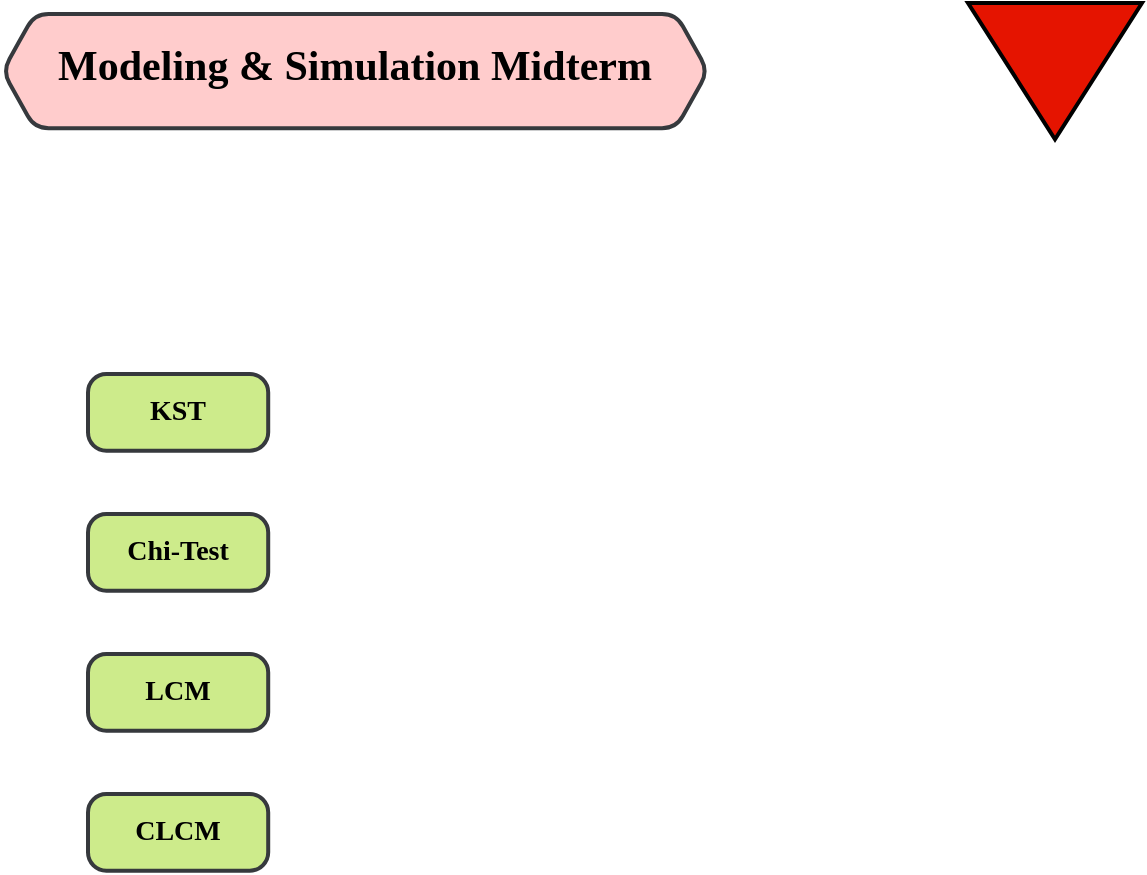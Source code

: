 <mxfile version="27.0.2" pages="5">
  <diagram name="Page-1" id="lEEVBHIyu8XrA76qkRSj">
    <mxGraphModel dx="1410" dy="843" grid="1" gridSize="10" guides="1" tooltips="1" connect="1" arrows="1" fold="1" page="1" pageScale="1" pageWidth="827" pageHeight="1169" math="0" shadow="0">
      <root>
        <mxCell id="0" />
        <mxCell id="1" parent="0" />
        <mxCell id="DBf462meMkfPZxIZ3yuq-1" value="Modeling &amp; Simulation Midterm" style="shape=hexagon;perimeter=hexagonPerimeter2;whiteSpace=wrap;fixedSize=1;size=16;fillColor=#ffcccc;strokeColor=#36393d;fontFamily=Mali;fontSize=21;strokeWidth=2;align=center;spacingLeft=0;spacingBottom=5;fillStyle=hachure;fontStyle=1;rounded=1;arcSize=14;fontSource=https%3A%2F%2Ffonts.googleapis.com%2Fcss%3Ffamily%3DMali;" parent="1" vertex="1">
          <mxGeometry x="237.32" y="30" width="352.68" height="57.14" as="geometry" />
        </mxCell>
        <mxCell id="DBf462meMkfPZxIZ3yuq-2" value="" style="triangle;whiteSpace=wrap;html=1;dashed=0;direction=south;fillColor=#e51400;fontColor=#ffffff;strokeColor=#000000;strokeWidth=2;fontFamily=Kufam;fontSource=https%3A%2F%2Ffonts.googleapis.com%2Fcss%3Ffamily%3DKufam;verticalAlign=top;spacingTop=5;fontStyle=1;fontSize=16;" parent="1" vertex="1">
          <mxGeometry x="720" y="24.5" width="87" height="68.13" as="geometry" />
        </mxCell>
        <mxCell id="KJ_1naIOvZX5tw-ACzcL-1" value="KST" style="rounded=1;whiteSpace=wrap;html=1;strokeWidth=2;fillColor=#cdeb8b;strokeColor=#36393d;arcSize=24;fontFamily=Mina;fontStyle=1;fontSize=14;" parent="1" vertex="1">
          <mxGeometry x="280.0" y="210" width="90.106" height="38.343" as="geometry" />
        </mxCell>
        <mxCell id="KJ_1naIOvZX5tw-ACzcL-2" value="Chi-Test" style="rounded=1;whiteSpace=wrap;html=1;strokeWidth=2;fillColor=#cdeb8b;strokeColor=#36393d;arcSize=24;fontFamily=Mina;fontStyle=1;fontSize=14;" parent="1" vertex="1">
          <mxGeometry x="280.0" y="280" width="90.106" height="38.343" as="geometry" />
        </mxCell>
        <mxCell id="KJ_1naIOvZX5tw-ACzcL-3" value="LCM" style="rounded=1;whiteSpace=wrap;html=1;strokeWidth=2;fillColor=#cdeb8b;strokeColor=#36393d;arcSize=24;fontFamily=Mina;fontStyle=1;fontSize=14;" parent="1" vertex="1">
          <mxGeometry x="280.0" y="350" width="90.106" height="38.343" as="geometry" />
        </mxCell>
        <mxCell id="KJ_1naIOvZX5tw-ACzcL-4" value="CLCM" style="rounded=1;whiteSpace=wrap;html=1;strokeWidth=2;fillColor=#cdeb8b;strokeColor=#36393d;arcSize=24;fontFamily=Mina;fontStyle=1;fontSize=14;" parent="1" vertex="1">
          <mxGeometry x="280.0" y="420" width="90.106" height="38.343" as="geometry" />
        </mxCell>
      </root>
    </mxGraphModel>
  </diagram>
  <diagram id="9OG0z2pM3CK_l_f7Ve0v" name="KST">
    <mxGraphModel dx="1410" dy="-1495" grid="1" gridSize="10" guides="1" tooltips="1" connect="1" arrows="1" fold="1" page="1" pageScale="1" pageWidth="827" pageHeight="1169" math="1" shadow="0">
      <root>
        <mxCell id="0" />
        <mxCell id="1" parent="0" />
        <mxCell id="92YQbH5iBJ2PhjtS2n_j-3" value="&lt;font data-font-src=&quot;https://fonts.googleapis.com/css?family=Mali&quot; face=&quot;Mali&quot;&gt;Rank the array in ascending order&lt;/font&gt; &lt;font style=&quot;font-size: 14px;&quot; face=&quot;Beiruti&quot; data-font-src=&quot;https://fonts.googleapis.com/css?family=Beiruti&quot;&gt;&quot;رتب&amp;nbsp;&lt;font style=&quot;&quot; data-font-src=&quot;https://fonts.googleapis.com/css?family=Lateef&quot;&gt;من الصغير للكبير&lt;/font&gt;&lt;font style=&quot;&quot; data-font-src=&quot;https://fonts.googleapis.com/css?family=Lateef&quot;&gt;&quot;&lt;/font&gt;&lt;/font&gt;" style="rounded=1;whiteSpace=wrap;html=1;hachureGap=4;fontFamily=Mina;strokeWidth=2;fillColor=#e1d5e7;strokeColor=#000000;fontSize=16;fontStyle=1;labelBorderColor=none;textShadow=0;labelBackgroundColor=none;align=left;spacing=7;verticalAlign=middle;" parent="1" vertex="1">
          <mxGeometry x="80" y="2480" width="400" height="40" as="geometry" />
        </mxCell>
        <mxCell id="92YQbH5iBJ2PhjtS2n_j-4" value="&lt;font data-font-src=&quot;https://fonts.googleapis.com/css?family=Mali&quot; face=&quot;Mali&quot;&gt;Kolmogrov Smirnov Test&lt;font style=&quot;color: rgb(255, 255, 204);&quot;&gt; &lt;font&gt;(KST)&lt;/font&gt;&lt;/font&gt;&lt;/font&gt;" style="rounded=1;whiteSpace=wrap;html=1;hachureGap=4;fontFamily=Mina;strokeWidth=2;fillColor=#76608a;strokeColor=default;fontSize=22;fontStyle=1;labelBorderColor=none;textShadow=0;labelBackgroundColor=none;align=left;spacing=5;verticalAlign=middle;spacingTop=0;spacingRight=2;fontColor=#ffffff;container=0;spacingLeft=5;" parent="1" vertex="1">
          <mxGeometry x="40" y="2360" width="365" height="40" as="geometry" />
        </mxCell>
        <mxCell id="92YQbH5iBJ2PhjtS2n_j-8" value="&lt;div&gt;1&lt;/div&gt;" style="rounded=1;whiteSpace=wrap;html=1;hachureGap=4;fontFamily=Mina;strokeWidth=2;fillColor=#e1d5e7;strokeColor=#000000;fontSize=25;fontStyle=1;labelBorderColor=none;textShadow=0;labelBackgroundColor=none;align=center;spacing=7;verticalAlign=middle;" parent="1" vertex="1">
          <mxGeometry x="40" y="2480" width="40" height="40" as="geometry" />
        </mxCell>
        <mxCell id="92YQbH5iBJ2PhjtS2n_j-9" value="Given an array `[a_0, a_1, ..., a_N]` contains `N` values and `\alpha = 0.05`" style="rounded=1;whiteSpace=wrap;html=1;hachureGap=4;fontFamily=Mali;strokeWidth=2;fontSize=16;fontStyle=1;labelBorderColor=none;textShadow=0;labelBackgroundColor=none;align=left;spacing=7;verticalAlign=middle;fillColor=#bac8d3;strokeColor=default;fontSource=https%3A%2F%2Ffonts.googleapis.com%2Fcss%3Ffamily%3DMali;" parent="1" vertex="1">
          <mxGeometry x="40" y="2420" width="500" height="40" as="geometry" />
        </mxCell>
        <mxCell id="92YQbH5iBJ2PhjtS2n_j-10" value="Draw Table&amp;nbsp;" style="rounded=1;whiteSpace=wrap;html=1;hachureGap=4;fontFamily=Mali;strokeWidth=2;fillColor=#e1d5e7;strokeColor=#000000;fontSize=16;fontStyle=1;labelBorderColor=none;textShadow=0;labelBackgroundColor=none;align=left;spacing=7;verticalAlign=middle;fontSource=https%3A%2F%2Ffonts.googleapis.com%2Fcss%3Ffamily%3DMali;" parent="1" vertex="1">
          <mxGeometry x="80" y="2530" width="110" height="40" as="geometry" />
        </mxCell>
        <mxCell id="92YQbH5iBJ2PhjtS2n_j-46" value="`D+ = i / N - R`" style="rounded=1;whiteSpace=wrap;html=1;hachureGap=4;fontFamily=Mina;strokeWidth=2;fillColor=#b1ddf0;strokeColor=default;fontSize=13;fontStyle=1;labelBorderColor=none;textShadow=0;labelBackgroundColor=none;align=left;spacing=7;verticalAlign=middle;" parent="1" vertex="1">
          <mxGeometry x="41.5" y="2590.23" width="128" height="44.55" as="geometry" />
        </mxCell>
        <mxCell id="92YQbH5iBJ2PhjtS2n_j-47" value="`D- = R - {i - 1}/N`" style="rounded=1;whiteSpace=wrap;html=1;hachureGap=4;fontFamily=Mina;strokeWidth=2;fillColor=#d0cee2;strokeColor=default;fontSize=13;fontStyle=1;labelBorderColor=none;textShadow=0;labelBackgroundColor=none;align=left;spacing=7;verticalAlign=middle;" parent="1" vertex="1">
          <mxGeometry x="41.5" y="2660" width="129.5" height="47" as="geometry" />
        </mxCell>
        <mxCell id="92YQbH5iBJ2PhjtS2n_j-56" value="&lt;div&gt;2&lt;/div&gt;" style="rounded=1;whiteSpace=wrap;html=1;hachureGap=4;fontFamily=Mina;strokeWidth=2;fillColor=#e1d5e7;strokeColor=#000000;fontSize=25;fontStyle=1;labelBorderColor=none;textShadow=0;labelBackgroundColor=none;align=center;spacing=7;verticalAlign=middle;" parent="1" vertex="1">
          <mxGeometry x="40" y="2530" width="40" height="40" as="geometry" />
        </mxCell>
        <mxCell id="92YQbH5iBJ2PhjtS2n_j-58" style="rounded=0;orthogonalLoop=1;jettySize=auto;html=1;" parent="1" source="92YQbH5iBJ2PhjtS2n_j-15" target="92YQbH5iBJ2PhjtS2n_j-46" edge="1">
          <mxGeometry relative="1" as="geometry" />
        </mxCell>
        <mxCell id="92YQbH5iBJ2PhjtS2n_j-59" style="rounded=0;orthogonalLoop=1;jettySize=auto;html=1;" parent="1" source="92YQbH5iBJ2PhjtS2n_j-16" target="92YQbH5iBJ2PhjtS2n_j-47" edge="1">
          <mxGeometry relative="1" as="geometry" />
        </mxCell>
        <mxCell id="92YQbH5iBJ2PhjtS2n_j-60" value="&lt;div&gt;3&lt;/div&gt;" style="rounded=1;whiteSpace=wrap;html=1;hachureGap=4;fontFamily=Mina;strokeWidth=2;fillColor=#e1d5e7;strokeColor=#000000;fontSize=25;fontStyle=1;labelBorderColor=none;textShadow=0;labelBackgroundColor=none;align=center;spacing=7;verticalAlign=middle;" parent="1" vertex="1">
          <mxGeometry x="40" y="2720" width="40" height="40" as="geometry" />
        </mxCell>
        <mxCell id="92YQbH5iBJ2PhjtS2n_j-61" value="`D = max(D+, D-)`" style="rounded=1;whiteSpace=wrap;html=1;hachureGap=4;fontFamily=Mina;strokeWidth=2;fillColor=#e1d5e7;strokeColor=#000000;fontSize=16;fontStyle=1;labelBorderColor=none;textShadow=0;labelBackgroundColor=none;align=left;spacing=7;verticalAlign=middle;" parent="1" vertex="1">
          <mxGeometry x="80" y="2720" width="175" height="40" as="geometry" />
        </mxCell>
        <mxCell id="92YQbH5iBJ2PhjtS2n_j-88" value="" style="edgeStyle=orthogonalEdgeStyle;rounded=0;orthogonalLoop=1;jettySize=auto;html=1;sketch=1;curveFitting=1;jiggle=2;strokeWidth=0.5;" parent="1" source="92YQbH5iBJ2PhjtS2n_j-62" target="92YQbH5iBJ2PhjtS2n_j-85" edge="1">
          <mxGeometry relative="1" as="geometry" />
        </mxCell>
        <mxCell id="92YQbH5iBJ2PhjtS2n_j-62" value="`D = max(0.26,&amp;nbsp;0.21)`" style="rounded=1;whiteSpace=wrap;html=1;hachureGap=4;strokeWidth=2;textShadow=0;align=left;spacing=7;verticalAlign=middle;fontSize=16;fillColor=#E9E8FF;strokeColor=default;" parent="1" vertex="1">
          <mxGeometry x="272.5" y="2720" width="181.5" height="40" as="geometry" />
        </mxCell>
        <mxCell id="92YQbH5iBJ2PhjtS2n_j-63" value="&lt;div&gt;4&lt;/div&gt;" style="rounded=1;whiteSpace=wrap;html=1;hachureGap=4;fontFamily=Mina;strokeWidth=2;fillColor=#e1d5e7;strokeColor=#000000;fontSize=25;fontStyle=1;labelBorderColor=none;textShadow=0;labelBackgroundColor=none;align=center;spacing=7;verticalAlign=middle;" parent="1" vertex="1">
          <mxGeometry x="40" y="2780" width="40" height="40" as="geometry" />
        </mxCell>
        <mxCell id="92YQbH5iBJ2PhjtS2n_j-64" value="`D_\alpha`" style="rounded=1;whiteSpace=wrap;html=1;hachureGap=4;fontFamily=Mina;strokeWidth=2;fillColor=#e1d5e7;strokeColor=#000000;fontSize=16;fontStyle=1;labelBorderColor=none;textShadow=0;labelBackgroundColor=none;align=left;spacing=7;verticalAlign=middle;" parent="1" vertex="1">
          <mxGeometry x="80" y="2780" width="40" height="40" as="geometry" />
        </mxCell>
        <mxCell id="92YQbH5iBJ2PhjtS2n_j-65" value="`D_{0.05} = 0.565`" style="rounded=1;whiteSpace=wrap;html=1;hachureGap=4;strokeWidth=2;textShadow=0;align=left;spacing=7;verticalAlign=middle;fontSize=16;fillColor=#E9E8FF;strokeColor=default;" parent="1" vertex="1">
          <mxGeometry x="133.75" y="2780" width="126.25" height="40" as="geometry" />
        </mxCell>
        <mxCell id="92YQbH5iBJ2PhjtS2n_j-66" value="&lt;div&gt;5&lt;/div&gt;" style="rounded=1;whiteSpace=wrap;html=1;hachureGap=4;fontFamily=Mina;strokeWidth=2;fillColor=#e1d5e7;strokeColor=#000000;fontSize=25;fontStyle=1;labelBorderColor=none;textShadow=0;labelBackgroundColor=none;align=center;spacing=7;verticalAlign=middle;" parent="1" vertex="1">
          <mxGeometry x="40" y="2840" width="40" height="40" as="geometry" />
        </mxCell>
        <mxCell id="92YQbH5iBJ2PhjtS2n_j-67" value="&lt;font data-font-src=&quot;https://fonts.googleapis.com/css?family=Mali&quot; face=&quot;Mali&quot;&gt;Accept if &lt;/font&gt;`D &amp;lt; D_\alpha` &lt;font face=&quot;Lateef&quot;&gt;اللي بجيبها من الجدول&lt;/font&gt;, &lt;font data-font-src=&quot;https://fonts.googleapis.com/css?family=Mali&quot; face=&quot;Mali&quot;&gt;Otherwise Reject&lt;/font&gt;" style="rounded=1;whiteSpace=wrap;html=1;hachureGap=4;fontFamily=Mina;strokeWidth=2;fillColor=#e1d5e7;strokeColor=#000000;fontSize=16;fontStyle=1;labelBorderColor=none;textShadow=0;labelBackgroundColor=none;align=left;spacing=7;verticalAlign=middle;textDirection=ltr;" parent="1" vertex="1">
          <mxGeometry x="80" y="2840" width="440" height="40" as="geometry" />
        </mxCell>
        <mxCell id="92YQbH5iBJ2PhjtS2n_j-70" style="edgeStyle=orthogonalEdgeStyle;rounded=1;orthogonalLoop=1;jettySize=auto;html=1;strokeColor=#EA6B66;endArrow=baseDash;endFill=0;curved=0;" parent="1" source="92YQbH5iBJ2PhjtS2n_j-68" edge="1">
          <mxGeometry relative="1" as="geometry">
            <mxPoint x="173" y="2868" as="targetPoint" />
            <Array as="points">
              <mxPoint x="173" y="2904" />
            </Array>
          </mxGeometry>
        </mxCell>
        <mxCell id="92YQbH5iBJ2PhjtS2n_j-68" value="اللي انا حاسبها" style="text;whiteSpace=wrap;fontFamily=Beiruti;fontSource=https%3A%2F%2Ffonts.googleapis.com%2Fcss%3Ffamily%3DBeiruti;fontStyle=1" parent="1" vertex="1">
          <mxGeometry x="100" y="2890" width="60" height="27" as="geometry" />
        </mxCell>
        <mxCell id="92YQbH5iBJ2PhjtS2n_j-71" value="قيمة الـ `D_\alpha` دي بروح اجيبها من الجدول اللي هو مديهولي بمعلومية الـ `\alpha, N` بسكده" style="text;whiteSpace=wrap;fontFamily=Beiruti;fontSource=https%3A%2F%2Ffonts.googleapis.com%2Fcss%3Ffamily%3DBeiruti;align=center;fontStyle=1" parent="1" vertex="1">
          <mxGeometry x="285.5" y="2788.25" width="320" height="23.5" as="geometry" />
        </mxCell>
        <mxCell id="92YQbH5iBJ2PhjtS2n_j-74" value="هيديك شوية ارقام عددهم `N` و قيمة `\alpha` هنستخدمها تحت" style="text;whiteSpace=wrap;fontFamily=Beiruti;fontSource=https%3A%2F%2Ffonts.googleapis.com%2Fcss%3Ffamily%3DBeiruti;align=center;fontStyle=1;textDirection=rtl;fontSize=15;labelBackgroundColor=none;labelBorderColor=none;textShadow=0;" parent="1" vertex="1">
          <mxGeometry x="550" y="2415.5" width="151.24" height="49" as="geometry" />
        </mxCell>
        <mxCell id="92YQbH5iBJ2PhjtS2n_j-79" style="edgeStyle=orthogonalEdgeStyle;rounded=1;orthogonalLoop=1;jettySize=auto;html=1;flowAnimation=0;labelBorderColor=none;curved=0;strokeWidth=0.5;entryX=0.5;entryY=0;entryDx=0;entryDy=0;" parent="1" source="92YQbH5iBJ2PhjtS2n_j-71" target="5jQKQcuQU8hK-RTX6Nid-2" edge="1">
          <mxGeometry relative="1" as="geometry">
            <Array as="points">
              <mxPoint x="270" y="2800" />
              <mxPoint x="270" y="2770" />
              <mxPoint x="750" y="2770" />
              <mxPoint x="750" y="2780" />
            </Array>
            <mxPoint x="664.267" y="2780" as="targetPoint" />
          </mxGeometry>
        </mxCell>
        <mxCell id="92YQbH5iBJ2PhjtS2n_j-82" value="&lt;font style=&quot;font-size: 6px;&quot; data-font-src=&quot;https://fonts.googleapis.com/css?family=Beiruti&quot; face=&quot;Beiruti&quot;&gt;&lt;b style=&quot;background-color: rgb(255, 255, 204);&quot;&gt;اعمل زووم حبة حلوين&lt;/b&gt;&lt;/font&gt;" style="edgeLabel;html=1;align=center;verticalAlign=middle;resizable=0;points=[];strokeOpacity=30;" parent="92YQbH5iBJ2PhjtS2n_j-79" vertex="1" connectable="0">
          <mxGeometry x="0.208" y="3" relative="1" as="geometry">
            <mxPoint x="127" as="offset" />
          </mxGeometry>
        </mxCell>
        <mxCell id="92YQbH5iBJ2PhjtS2n_j-83" value="هنا بنرقم الـ values بـداية من 1" style="text;whiteSpace=wrap;fontFamily=Beiruti;fontSource=https%3A%2F%2Ffonts.googleapis.com%2Fcss%3Ffamily%3DBeiruti;align=center;fontStyle=1;textDirection=rtl;fontSize=13;labelBackgroundColor=none;labelBorderColor=none;textShadow=0;" parent="1" vertex="1">
          <mxGeometry x="620" y="2498.25" width="134.5" height="31.75" as="geometry" />
        </mxCell>
        <mxCell id="92YQbH5iBJ2PhjtS2n_j-84" style="edgeStyle=orthogonalEdgeStyle;rounded=1;orthogonalLoop=1;jettySize=auto;html=1;entryX=1;entryY=0.5;entryDx=0;entryDy=0;sketch=1;curveFitting=1;jiggle=2;curved=0;strokeWidth=0.5;" parent="1" source="92YQbH5iBJ2PhjtS2n_j-42" target="92YQbH5iBJ2PhjtS2n_j-83" edge="1">
          <mxGeometry relative="1" as="geometry">
            <Array as="points">
              <mxPoint x="770" y="2550" />
              <mxPoint x="770" y="2514" />
            </Array>
          </mxGeometry>
        </mxCell>
        <mxCell id="92YQbH5iBJ2PhjtS2n_j-85" value="هنا بجيب اكبر قيمة في الصف بتاع الـ `D+` و اكبر قيمة من الصف بتاع الـ `D-` و بعد كده بجيب الأكبر فيهم وبعتبره هو الـ `D` بسكده" style="text;whiteSpace=wrap;fontFamily=Beiruti;fontSource=https%3A%2F%2Ffonts.googleapis.com%2Fcss%3Ffamily%3DBeiruti;align=center;fontStyle=1" parent="1" vertex="1">
          <mxGeometry x="480" y="2718.25" width="260" height="43.5" as="geometry" />
        </mxCell>
        <mxCell id="92YQbH5iBJ2PhjtS2n_j-89" value="القيمة ديه عملتلها Skip عشان هتطلع سالبة وانا مهتم بالـ Max " style="text;whiteSpace=wrap;fontFamily=Beiruti;fontSource=https%3A%2F%2Ffonts.googleapis.com%2Fcss%3Ffamily%3DBeiruti;align=center;fontStyle=1;textDirection=rtl;fontSize=10;" parent="1" vertex="1">
          <mxGeometry x="495.5" y="2480" width="110" height="35" as="geometry" />
        </mxCell>
        <mxCell id="92YQbH5iBJ2PhjtS2n_j-90" style="edgeStyle=orthogonalEdgeStyle;rounded=0;orthogonalLoop=1;jettySize=auto;html=1;endArrow=none;endFill=0;startFill=0;startArrow=baseDash;" parent="1" target="92YQbH5iBJ2PhjtS2n_j-89" edge="1">
          <mxGeometry relative="1" as="geometry">
            <mxPoint x="546" y="2626" as="sourcePoint" />
            <Array as="points">
              <mxPoint x="540" y="2626" />
            </Array>
          </mxGeometry>
        </mxCell>
        <mxCell id="92YQbH5iBJ2PhjtS2n_j-22" value="&lt;span&gt;`0.05 - {1-1}/5=0.05`&lt;/span&gt;" style="rounded=0;whiteSpace=wrap;html=1;strokeWidth=2;fillColor=#d0cee2;strokeColor=default;container=0;fontSize=13;fontStyle=1;fontFamily=Mina;fontSource=https%3A%2F%2Ffonts.googleapis.com%2Fcss%3Ffamily%3DMina;" parent="1" vertex="1">
          <mxGeometry x="266" y="2650" width="144" height="45" as="geometry" />
        </mxCell>
        <mxCell id="92YQbH5iBJ2PhjtS2n_j-19" value="&lt;span style=&quot;font-size: 16px; font-weight: 700;&quot;&gt;`1`&lt;/span&gt;" style="rounded=0;whiteSpace=wrap;html=1;strokeWidth=2;fillColor=#bac8d3;strokeColor=default;container=0;fontSize=16;fontFamily=Mina;fontSource=https%3A%2F%2Ffonts.googleapis.com%2Fcss%3Ffamily%3DMina;" parent="1" vertex="1">
          <mxGeometry x="266.066" y="2530" width="143.934" height="36.04" as="geometry" />
        </mxCell>
        <mxCell id="92YQbH5iBJ2PhjtS2n_j-20" value="`0.05`" style="rounded=0;whiteSpace=wrap;html=1;strokeWidth=2;fillColor=#fad7ac;strokeColor=default;container=0;fontSize=14;fontStyle=1;fontFamily=Mina;fontSource=https%3A%2F%2Ffonts.googleapis.com%2Fcss%3Ffamily%3DMina;" parent="1" vertex="1">
          <mxGeometry x="266.066" y="2566.04" width="143.934" height="36.04" as="geometry" />
        </mxCell>
        <mxCell id="92YQbH5iBJ2PhjtS2n_j-21" value="`1/5 - 0.05 = 0.15`" style="rounded=0;strokeWidth=2;fillColor=#b1ddf0;strokeColor=default;container=0;fontSize=14;fontStyle=1;fontFamily=Mina;fontSource=https%3A%2F%2Ffonts.googleapis.com%2Fcss%3Ffamily%3DMina;labelBorderColor=none;textShadow=0;whiteSpace=wrap;html=1;" parent="1" vertex="1">
          <mxGeometry x="266" y="2602.08" width="143.934" height="47.92" as="geometry" />
        </mxCell>
        <mxCell id="92YQbH5iBJ2PhjtS2n_j-48" value="" style="group;strokeColor=default;" parent="1" vertex="1" connectable="0">
          <mxGeometry x="590" y="2530" width="149" height="165" as="geometry" />
        </mxCell>
        <mxCell id="92YQbH5iBJ2PhjtS2n_j-42" value="&lt;b&gt;`5`&lt;/b&gt;" style="rounded=0;whiteSpace=wrap;html=1;strokeWidth=2;fillColor=#bac8d3;strokeColor=default;container=0;fontSize=16;fontFamily=Mina;fontSource=https%3A%2F%2Ffonts.googleapis.com%2Fcss%3Ffamily%3DMina;" parent="92YQbH5iBJ2PhjtS2n_j-48" vertex="1">
          <mxGeometry x="0.069" width="148.931" height="36.04" as="geometry" />
        </mxCell>
        <mxCell id="92YQbH5iBJ2PhjtS2n_j-43" value="`0.93`" style="rounded=0;whiteSpace=wrap;html=1;strokeWidth=2;fillColor=#fad7ac;strokeColor=default;container=0;fontSize=14;fontStyle=1;fontFamily=Mina;fontSource=https%3A%2F%2Ffonts.googleapis.com%2Fcss%3Ffamily%3DMina;" parent="92YQbH5iBJ2PhjtS2n_j-48" vertex="1">
          <mxGeometry x="0.069" y="36.04" width="148.931" height="36.04" as="geometry" />
        </mxCell>
        <mxCell id="92YQbH5iBJ2PhjtS2n_j-44" value="&lt;span&gt;`5/5 - 0.93 = 0.07`&lt;/span&gt;" style="rounded=0;whiteSpace=wrap;html=1;strokeWidth=2;fillColor=#b1ddf0;strokeColor=default;container=0;fontSize=14;fontStyle=1;fontFamily=Mina;fontSource=https%3A%2F%2Ffonts.googleapis.com%2Fcss%3Ffamily%3DMina;" parent="92YQbH5iBJ2PhjtS2n_j-48" vertex="1">
          <mxGeometry y="72.08" width="148.931" height="47.92" as="geometry" />
        </mxCell>
        <mxCell id="92YQbH5iBJ2PhjtS2n_j-45" value="&lt;span&gt;`0.93-{5-1}/5=0.13`&lt;/span&gt;" style="rounded=0;whiteSpace=wrap;html=1;strokeWidth=2;fillColor=#d0cee2;strokeColor=default;container=0;fontSize=13;fontStyle=1;fontFamily=Mina;fontSource=https%3A%2F%2Ffonts.googleapis.com%2Fcss%3Ffamily%3DMina;" parent="92YQbH5iBJ2PhjtS2n_j-48" vertex="1">
          <mxGeometry y="120" width="148.93" height="45" as="geometry" />
        </mxCell>
        <mxCell id="92YQbH5iBJ2PhjtS2n_j-49" value="" style="group;align=left;spacingLeft=19;strokeColor=default;" parent="1" vertex="1" connectable="0">
          <mxGeometry x="220" y="2530" width="47" height="165" as="geometry" />
        </mxCell>
        <mxCell id="92YQbH5iBJ2PhjtS2n_j-12" value="" style="group;fontSize=16;fontFamily=Mina;fontSource=https%3A%2F%2Ffonts.googleapis.com%2Fcss%3Ffamily%3DMina;rounded=0;strokeColor=default;" parent="92YQbH5iBJ2PhjtS2n_j-49" vertex="1" connectable="0">
          <mxGeometry width="47" height="144" as="geometry" />
        </mxCell>
        <mxCell id="92YQbH5iBJ2PhjtS2n_j-13" value="&lt;span style=&quot;font-size: 16px; font-weight: 700;&quot;&gt;`i`&lt;/span&gt;" style="rounded=0;whiteSpace=wrap;html=1;strokeWidth=2;fillColor=#bac8d3;strokeColor=default;container=0;fontSize=16;fontFamily=Mina;fontSource=https%3A%2F%2Ffonts.googleapis.com%2Fcss%3Ffamily%3DMina;align=left;spacingLeft=13;" parent="92YQbH5iBJ2PhjtS2n_j-12" vertex="1">
          <mxGeometry x="0.022" width="46.978" height="36.04" as="geometry" />
        </mxCell>
        <mxCell id="92YQbH5iBJ2PhjtS2n_j-14" value="`R`" style="rounded=0;whiteSpace=wrap;html=1;strokeWidth=2;fillColor=#fad7ac;strokeColor=default;container=0;fontSize=16;fontStyle=1;fontFamily=Mina;fontSource=https%3A%2F%2Ffonts.googleapis.com%2Fcss%3Ffamily%3DMina;align=left;spacingLeft=9;" parent="92YQbH5iBJ2PhjtS2n_j-12" vertex="1">
          <mxGeometry x="0.022" y="36.04" width="46.978" height="36.04" as="geometry" />
        </mxCell>
        <mxCell id="92YQbH5iBJ2PhjtS2n_j-15" value="&lt;span style=&quot;font-size: 16px;&quot;&gt;`D+`&lt;/span&gt;" style="rounded=0;whiteSpace=wrap;html=1;strokeWidth=2;fillColor=#b1ddf0;strokeColor=default;container=0;fontSize=16;fontStyle=1;fontFamily=Mina;fontSource=https%3A%2F%2Ffonts.googleapis.com%2Fcss%3Ffamily%3DMina;align=left;spacingLeft=8;" parent="92YQbH5iBJ2PhjtS2n_j-12" vertex="1">
          <mxGeometry y="72.08" width="46.978" height="47.92" as="geometry" />
        </mxCell>
        <mxCell id="92YQbH5iBJ2PhjtS2n_j-16" value="&lt;span style=&quot;font-size: 16px;&quot;&gt;`D-`&lt;/span&gt;" style="rounded=0;whiteSpace=wrap;html=1;strokeWidth=2;fillColor=#d0cee2;strokeColor=default;container=0;fontSize=16;fontStyle=1;fontFamily=Mina;fontSource=https%3A%2F%2Ffonts.googleapis.com%2Fcss%3Ffamily%3DMina;" parent="92YQbH5iBJ2PhjtS2n_j-49" vertex="1">
          <mxGeometry y="120" width="46.978" height="45" as="geometry" />
        </mxCell>
        <mxCell id="92YQbH5iBJ2PhjtS2n_j-50" value="" style="group;strokeColor=default;" parent="1" vertex="1" connectable="0">
          <mxGeometry x="410" y="2530" width="60" height="165" as="geometry" />
        </mxCell>
        <mxCell id="92YQbH5iBJ2PhjtS2n_j-25" value="&lt;b&gt;`2`&lt;/b&gt;" style="rounded=0;whiteSpace=wrap;html=1;strokeWidth=2;fillColor=#bac8d3;strokeColor=default;container=0;fontSize=16;fontFamily=Mina;fontSource=https%3A%2F%2Ffonts.googleapis.com%2Fcss%3Ffamily%3DMina;" parent="92YQbH5iBJ2PhjtS2n_j-50" vertex="1">
          <mxGeometry x="0.028" width="59.972" height="36.04" as="geometry" />
        </mxCell>
        <mxCell id="92YQbH5iBJ2PhjtS2n_j-26" value="`0.14`" style="rounded=0;whiteSpace=wrap;html=1;strokeWidth=2;fillColor=#fad7ac;strokeColor=default;container=0;fontSize=14;fontStyle=1;fontFamily=Mina;fontSource=https%3A%2F%2Ffonts.googleapis.com%2Fcss%3Ffamily%3DMina;" parent="92YQbH5iBJ2PhjtS2n_j-50" vertex="1">
          <mxGeometry x="0.028" y="36.04" width="59.972" height="36.04" as="geometry" />
        </mxCell>
        <mxCell id="92YQbH5iBJ2PhjtS2n_j-27" value="&lt;span&gt;`0.26`&lt;/span&gt;" style="rounded=0;whiteSpace=wrap;html=1;strokeWidth=2;fillColor=#b1ddf0;strokeColor=default;container=0;fontSize=18;fontStyle=1;fontFamily=Mina;fontSource=https%3A%2F%2Ffonts.googleapis.com%2Fcss%3Ffamily%3DMina;fontColor=#FF0000;" parent="92YQbH5iBJ2PhjtS2n_j-50" vertex="1">
          <mxGeometry y="72.08" width="59.972" height="47.92" as="geometry" />
        </mxCell>
        <mxCell id="92YQbH5iBJ2PhjtS2n_j-28" value="&lt;span&gt;`-`&lt;/span&gt;" style="rounded=0;whiteSpace=wrap;html=1;strokeWidth=2;fillColor=#d0cee2;strokeColor=default;container=0;fontSize=14;fontStyle=1;fontFamily=Mina;fontSource=https%3A%2F%2Ffonts.googleapis.com%2Fcss%3Ffamily%3DMina;" parent="92YQbH5iBJ2PhjtS2n_j-50" vertex="1">
          <mxGeometry y="120" width="59.972" height="45" as="geometry" />
        </mxCell>
        <mxCell id="92YQbH5iBJ2PhjtS2n_j-51" value="" style="group;strokeColor=default;" parent="1" vertex="1" connectable="0">
          <mxGeometry x="470" y="2530" width="60" height="165" as="geometry" />
        </mxCell>
        <mxCell id="92YQbH5iBJ2PhjtS2n_j-30" value="" style="group;fontSize=16;fontFamily=Mina;fontSource=https%3A%2F%2Ffonts.googleapis.com%2Fcss%3Ffamily%3DMina;rounded=0;strokeColor=default;" parent="92YQbH5iBJ2PhjtS2n_j-51" vertex="1" connectable="0">
          <mxGeometry width="60.0" height="144" as="geometry" />
        </mxCell>
        <mxCell id="92YQbH5iBJ2PhjtS2n_j-31" value="&lt;b&gt;`3`&lt;/b&gt;" style="rounded=0;whiteSpace=wrap;html=1;strokeWidth=2;fillColor=#bac8d3;strokeColor=default;container=0;fontSize=16;fontFamily=Mina;fontSource=https%3A%2F%2Ffonts.googleapis.com%2Fcss%3Ffamily%3DMina;" parent="92YQbH5iBJ2PhjtS2n_j-30" vertex="1">
          <mxGeometry x="0.028" width="59.972" height="36.04" as="geometry" />
        </mxCell>
        <mxCell id="92YQbH5iBJ2PhjtS2n_j-32" value="`0.44`" style="rounded=0;whiteSpace=wrap;html=1;strokeWidth=2;fillColor=#fad7ac;strokeColor=default;container=0;fontSize=14;fontStyle=1;fontFamily=Mina;fontSource=https%3A%2F%2Ffonts.googleapis.com%2Fcss%3Ffamily%3DMina;" parent="92YQbH5iBJ2PhjtS2n_j-30" vertex="1">
          <mxGeometry x="0.028" y="36.04" width="59.972" height="36.04" as="geometry" />
        </mxCell>
        <mxCell id="92YQbH5iBJ2PhjtS2n_j-33" value="&lt;span&gt;`0.16`&lt;/span&gt;" style="rounded=0;whiteSpace=wrap;html=1;strokeWidth=2;fillColor=#b1ddf0;strokeColor=default;container=0;fontSize=14;fontStyle=1;fontFamily=Mina;fontSource=https%3A%2F%2Ffonts.googleapis.com%2Fcss%3Ffamily%3DMina;" parent="92YQbH5iBJ2PhjtS2n_j-30" vertex="1">
          <mxGeometry y="72.08" width="59.972" height="47.92" as="geometry" />
        </mxCell>
        <mxCell id="92YQbH5iBJ2PhjtS2n_j-34" value="`0.04`" style="rounded=0;whiteSpace=wrap;html=1;strokeWidth=2;fillColor=#d0cee2;strokeColor=default;container=0;fontSize=14;fontStyle=1;fontFamily=Mina;fontSource=https%3A%2F%2Ffonts.googleapis.com%2Fcss%3Ffamily%3DMina;" parent="92YQbH5iBJ2PhjtS2n_j-51" vertex="1">
          <mxGeometry x="0.028" y="120" width="59.972" height="45" as="geometry" />
        </mxCell>
        <mxCell id="92YQbH5iBJ2PhjtS2n_j-52" value="" style="group;strokeColor=default;" parent="1" vertex="1" connectable="0">
          <mxGeometry x="530" y="2530" width="60" height="165" as="geometry" />
        </mxCell>
        <mxCell id="92YQbH5iBJ2PhjtS2n_j-36" value="" style="group;fontSize=16;fontFamily=Mina;fontSource=https%3A%2F%2Ffonts.googleapis.com%2Fcss%3Ffamily%3DMina;rounded=0;strokeColor=default;" parent="92YQbH5iBJ2PhjtS2n_j-52" vertex="1" connectable="0">
          <mxGeometry width="60" height="144" as="geometry" />
        </mxCell>
        <mxCell id="92YQbH5iBJ2PhjtS2n_j-37" value="&lt;b&gt;`4`&lt;/b&gt;" style="rounded=0;whiteSpace=wrap;html=1;strokeWidth=2;fillColor=#bac8d3;strokeColor=default;container=0;fontSize=16;fontFamily=Mina;fontSource=https%3A%2F%2Ffonts.googleapis.com%2Fcss%3Ffamily%3DMina;" parent="92YQbH5iBJ2PhjtS2n_j-36" vertex="1">
          <mxGeometry x="0.028" width="59.972" height="36.04" as="geometry" />
        </mxCell>
        <mxCell id="92YQbH5iBJ2PhjtS2n_j-38" value="`0.81`" style="rounded=0;whiteSpace=wrap;html=1;strokeWidth=2;fillColor=#fad7ac;strokeColor=default;container=0;fontSize=14;fontStyle=1;fontFamily=Mina;fontSource=https%3A%2F%2Ffonts.googleapis.com%2Fcss%3Ffamily%3DMina;" parent="92YQbH5iBJ2PhjtS2n_j-36" vertex="1">
          <mxGeometry x="0.028" y="36.04" width="59.972" height="36.04" as="geometry" />
        </mxCell>
        <mxCell id="92YQbH5iBJ2PhjtS2n_j-39" value="&lt;span&gt;`-`&lt;/span&gt;" style="rounded=0;whiteSpace=wrap;html=1;strokeWidth=2;fillColor=#b1ddf0;strokeColor=default;container=0;fontSize=14;fontStyle=1;fontFamily=Mina;fontSource=https%3A%2F%2Ffonts.googleapis.com%2Fcss%3Ffamily%3DMina;" parent="92YQbH5iBJ2PhjtS2n_j-36" vertex="1">
          <mxGeometry y="72.08" width="59.972" height="47.92" as="geometry" />
        </mxCell>
        <mxCell id="92YQbH5iBJ2PhjtS2n_j-40" value="&lt;span&gt;`0.21`&lt;/span&gt;" style="rounded=0;whiteSpace=wrap;html=1;strokeWidth=2;fillColor=#d0cee2;strokeColor=default;container=0;fontSize=18;fontStyle=1;fontFamily=Mina;fontSource=https%3A%2F%2Ffonts.googleapis.com%2Fcss%3Ffamily%3DMina;fontColor=#FF0000;" parent="92YQbH5iBJ2PhjtS2n_j-52" vertex="1">
          <mxGeometry y="120" width="59.972" height="45" as="geometry" />
        </mxCell>
        <mxCell id="5jQKQcuQU8hK-RTX6Nid-110" value="" style="group" parent="1" vertex="1" connectable="0">
          <mxGeometry x="700" y="2780" width="102.84" height="205" as="geometry" />
        </mxCell>
        <mxCell id="5jQKQcuQU8hK-RTX6Nid-2" value="&lt;div style=&quot;direction: rtl;&quot;&gt;ماتتخضش دا Given 😎&amp;nbsp;&lt;/div&gt;" style="text;html=1;align=center;verticalAlign=middle;whiteSpace=wrap;rounded=0;fontFamily=Beiruti;fontStyle=1;fontSize=7;fontSource=https://fonts.googleapis.com/css?family=Beiruti;fontColor=light-dark(#FF3333,#EDEDED);labelBorderColor=none;textShadow=1;" parent="5jQKQcuQU8hK-RTX6Nid-110" vertex="1">
          <mxGeometry x="15.79" width="67.2" height="11.03" as="geometry" />
        </mxCell>
        <mxCell id="5jQKQcuQU8hK-RTX6Nid-96" value="&lt;span&gt;D&lt;sub&gt;0.10&lt;/sub&gt;&lt;/span&gt;" style="rounded=0;whiteSpace=wrap;html=1;strokeWidth=0.5;fillColor=#76608a;strokeColor=default;fontColor=#ffffff;container=0;fontSize=5;fontFamily=Mali;fontSource=https://fonts.googleapis.com/css?family=Mali;fontStyle=0;spacingTop=0;" parent="5jQKQcuQU8hK-RTX6Nid-110" vertex="1">
          <mxGeometry x="38.682" y="11.029" width="21.376" height="16.213" as="geometry" />
        </mxCell>
        <mxCell id="5jQKQcuQU8hK-RTX6Nid-97" value="&lt;span&gt;D&lt;sub&gt;0.05&lt;/sub&gt;&lt;/span&gt;" style="rounded=0;whiteSpace=wrap;html=1;strokeWidth=0.5;fillColor=#76608a;strokeColor=default;fontColor=#ffffff;container=0;fontSize=5;fontFamily=Mali;fontSource=https://fonts.googleapis.com/css?family=Mali;fontStyle=0;spacingTop=0;" parent="5jQKQcuQU8hK-RTX6Nid-110" vertex="1">
          <mxGeometry x="60.058" y="11.029" width="21.376" height="16.213" as="geometry" />
        </mxCell>
        <mxCell id="5jQKQcuQU8hK-RTX6Nid-98" value="D&lt;sub&gt;0.01&lt;/sub&gt;" style="rounded=0;whiteSpace=wrap;html=1;strokeWidth=0.5;fillColor=#76608a;strokeColor=default;fontColor=#ffffff;container=0;fontSize=5;fontFamily=Mali;fontSource=https://fonts.googleapis.com/css?family=Mali;fontStyle=0;spacingTop=0;" parent="5jQKQcuQU8hK-RTX6Nid-110" vertex="1">
          <mxGeometry x="81.444" y="11.029" width="21.376" height="16.213" as="geometry" />
        </mxCell>
        <mxCell id="5jQKQcuQU8hK-RTX6Nid-7" value="0.950" style="rounded=0;whiteSpace=wrap;html=1;strokeWidth=0.5;fillColor=#e1d5e7;strokeColor=default;container=0;fontSize=5;fontStyle=0;fontFamily=Oxanium;fontSource=https://fonts.googleapis.com/css?family=Oxanium;spacingTop=0;" parent="5jQKQcuQU8hK-RTX6Nid-110" vertex="1">
          <mxGeometry x="38.681" y="27.24" width="21.376" height="7.029" as="geometry" />
        </mxCell>
        <mxCell id="5jQKQcuQU8hK-RTX6Nid-8" value="0.776" style="rounded=0;whiteSpace=wrap;html=1;strokeWidth=0.5;fillColor=#e1d5e7;strokeColor=default;container=0;fontSize=5;fontStyle=0;fontFamily=Oxanium;fontSource=https://fonts.googleapis.com/css?family=Oxanium;spacingTop=0;" parent="5jQKQcuQU8hK-RTX6Nid-110" vertex="1">
          <mxGeometry x="38.671" y="34.269" width="21.376" height="7.029" as="geometry" />
        </mxCell>
        <mxCell id="5jQKQcuQU8hK-RTX6Nid-9" value="0.642" style="rounded=0;whiteSpace=wrap;html=1;strokeWidth=0.5;fillColor=#e1d5e7;strokeColor=default;container=0;fontSize=5;fontStyle=0;fontFamily=Oxanium;fontSource=https://fonts.googleapis.com/css?family=Oxanium;spacingTop=0;" parent="5jQKQcuQU8hK-RTX6Nid-110" vertex="1">
          <mxGeometry x="38.671" y="41.297" width="21.376" height="7.029" as="geometry" />
        </mxCell>
        <mxCell id="5jQKQcuQU8hK-RTX6Nid-10" value="0.564" style="rounded=0;whiteSpace=wrap;html=1;strokeWidth=0.5;fillColor=#e1d5e7;strokeColor=default;container=0;fontSize=5;fontStyle=0;fontFamily=Oxanium;fontSource=https://fonts.googleapis.com/css?family=Oxanium;spacingTop=0;" parent="5jQKQcuQU8hK-RTX6Nid-110" vertex="1">
          <mxGeometry x="38.671" y="48.326" width="21.376" height="6.623" as="geometry" />
        </mxCell>
        <mxCell id="5jQKQcuQU8hK-RTX6Nid-11" value="0.975" style="rounded=0;whiteSpace=wrap;html=1;strokeWidth=0.5;fillColor=#C3B9C8;strokeColor=default;container=0;fontSize=5;fontStyle=0;fontFamily=Oxanium;fontSource=https://fonts.googleapis.com/css?family=Oxanium;spacingTop=0;" parent="5jQKQcuQU8hK-RTX6Nid-110" vertex="1">
          <mxGeometry x="60.056" y="27.24" width="21.376" height="7.029" as="geometry" />
        </mxCell>
        <mxCell id="5jQKQcuQU8hK-RTX6Nid-12" value="0.842" style="rounded=0;whiteSpace=wrap;html=1;strokeWidth=0.5;fillColor=#C3B9C8;strokeColor=default;container=0;fontSize=5;fontStyle=0;fontFamily=Oxanium;fontSource=https://fonts.googleapis.com/css?family=Oxanium;spacingTop=0;" parent="5jQKQcuQU8hK-RTX6Nid-110" vertex="1">
          <mxGeometry x="60.047" y="34.269" width="21.376" height="7.029" as="geometry" />
        </mxCell>
        <mxCell id="5jQKQcuQU8hK-RTX6Nid-13" value="0.708" style="rounded=0;whiteSpace=wrap;html=1;strokeWidth=0.5;fillColor=#C3B9C8;strokeColor=default;container=0;fontSize=5;fontStyle=0;fontFamily=Oxanium;fontSource=https://fonts.googleapis.com/css?family=Oxanium;spacingTop=0;" parent="5jQKQcuQU8hK-RTX6Nid-110" vertex="1">
          <mxGeometry x="60.047" y="41.297" width="21.376" height="7.029" as="geometry" />
        </mxCell>
        <mxCell id="5jQKQcuQU8hK-RTX6Nid-14" value="0.624" style="rounded=0;whiteSpace=wrap;html=1;strokeWidth=0.5;fillColor=#C3B9C8;strokeColor=default;container=0;fontSize=5;fontStyle=0;fontFamily=Oxanium;fontSource=https://fonts.googleapis.com/css?family=Oxanium;spacingTop=0;" parent="5jQKQcuQU8hK-RTX6Nid-110" vertex="1">
          <mxGeometry x="60.047" y="48.326" width="21.376" height="6.623" as="geometry" />
        </mxCell>
        <mxCell id="5jQKQcuQU8hK-RTX6Nid-15" value="0.995" style="rounded=0;whiteSpace=wrap;html=1;strokeWidth=0.5;fillColor=#e1d5e7;strokeColor=default;container=0;fontSize=5;fontStyle=0;fontFamily=Oxanium;fontSource=https://fonts.googleapis.com/css?family=Oxanium;spacingTop=0;" parent="5jQKQcuQU8hK-RTX6Nid-110" vertex="1">
          <mxGeometry x="81.442" y="27.24" width="21.376" height="7.029" as="geometry" />
        </mxCell>
        <mxCell id="5jQKQcuQU8hK-RTX6Nid-16" value="0.929" style="rounded=0;whiteSpace=wrap;html=1;strokeWidth=0.5;fillColor=#e1d5e7;strokeColor=default;container=0;fontSize=5;fontStyle=0;fontFamily=Oxanium;fontSource=https://fonts.googleapis.com/css?family=Oxanium;spacingTop=0;" parent="5jQKQcuQU8hK-RTX6Nid-110" vertex="1">
          <mxGeometry x="81.432" y="34.269" width="21.376" height="7.029" as="geometry" />
        </mxCell>
        <mxCell id="5jQKQcuQU8hK-RTX6Nid-17" value="0.828" style="rounded=0;whiteSpace=wrap;html=1;strokeWidth=0.5;fillColor=#e1d5e7;strokeColor=default;container=0;fontSize=5;fontStyle=0;fontFamily=Oxanium;fontSource=https://fonts.googleapis.com/css?family=Oxanium;spacingTop=0;" parent="5jQKQcuQU8hK-RTX6Nid-110" vertex="1">
          <mxGeometry x="81.432" y="41.297" width="21.376" height="7.029" as="geometry" />
        </mxCell>
        <mxCell id="5jQKQcuQU8hK-RTX6Nid-18" value="0.733" style="rounded=0;whiteSpace=wrap;html=1;strokeWidth=0.5;fillColor=#e1d5e7;strokeColor=default;container=0;fontSize=5;fontStyle=0;fontFamily=Oxanium;fontSource=https://fonts.googleapis.com/css?family=Oxanium;spacingTop=0;" parent="5jQKQcuQU8hK-RTX6Nid-110" vertex="1">
          <mxGeometry x="81.432" y="48.326" width="21.376" height="6.623" as="geometry" />
        </mxCell>
        <mxCell id="5jQKQcuQU8hK-RTX6Nid-23" value="0.510" style="rounded=0;whiteSpace=wrap;html=1;strokeWidth=0.5;fillColor=#C3B9C8;strokeColor=default;container=0;fontSize=5;fontStyle=0;fontFamily=Oxanium;fontSource=https://fonts.googleapis.com/css?family=Oxanium;spacingTop=0;" parent="5jQKQcuQU8hK-RTX6Nid-110" vertex="1">
          <mxGeometry x="38.671" y="54.949" width="21.376" height="7.029" as="geometry" />
        </mxCell>
        <mxCell id="5jQKQcuQU8hK-RTX6Nid-24" value="0.470" style="rounded=0;whiteSpace=wrap;html=1;strokeWidth=0.5;fillColor=#e1d5e7;strokeColor=default;container=0;fontSize=5;fontStyle=0;fontFamily=Oxanium;fontSource=https://fonts.googleapis.com/css?family=Oxanium;spacingTop=0;" parent="5jQKQcuQU8hK-RTX6Nid-110" vertex="1">
          <mxGeometry x="38.661" y="61.978" width="21.376" height="7.029" as="geometry" />
        </mxCell>
        <mxCell id="5jQKQcuQU8hK-RTX6Nid-25" value="0.438" style="rounded=0;whiteSpace=wrap;html=1;strokeWidth=0.5;fillColor=#e1d5e7;strokeColor=default;container=0;fontSize=5;fontStyle=0;fontFamily=Oxanium;fontSource=https://fonts.googleapis.com/css?family=Oxanium;spacingTop=0;" parent="5jQKQcuQU8hK-RTX6Nid-110" vertex="1">
          <mxGeometry x="38.661" y="69.007" width="21.376" height="7.029" as="geometry" />
        </mxCell>
        <mxCell id="5jQKQcuQU8hK-RTX6Nid-26" value="0.411" style="rounded=0;whiteSpace=wrap;html=1;strokeWidth=0.5;fillColor=#e1d5e7;strokeColor=default;container=0;fontSize=5;fontStyle=0;fontFamily=Oxanium;fontSource=https://fonts.googleapis.com/css?family=Oxanium;spacingTop=0;" parent="5jQKQcuQU8hK-RTX6Nid-110" vertex="1">
          <mxGeometry x="38.661" y="76.035" width="21.376" height="6.623" as="geometry" />
        </mxCell>
        <mxCell id="5jQKQcuQU8hK-RTX6Nid-27" value="0.565" style="rounded=0;whiteSpace=wrap;html=1;strokeWidth=0.5;fillColor=#C3B9C8;strokeColor=default;container=0;fontSize=5;fontStyle=1;fontFamily=Oxanium;fontSource=https://fonts.googleapis.com/css?family=Oxanium;spacingTop=0;" parent="5jQKQcuQU8hK-RTX6Nid-110" vertex="1">
          <mxGeometry x="60.047" y="54.949" width="21.376" height="7.029" as="geometry" />
        </mxCell>
        <mxCell id="5jQKQcuQU8hK-RTX6Nid-28" value="0.521" style="rounded=0;whiteSpace=wrap;html=1;strokeWidth=0.5;fillColor=#C3B9C8;strokeColor=default;container=0;fontSize=5;fontStyle=0;fontFamily=Oxanium;fontSource=https://fonts.googleapis.com/css?family=Oxanium;spacingTop=0;" parent="5jQKQcuQU8hK-RTX6Nid-110" vertex="1">
          <mxGeometry x="60.037" y="61.978" width="21.376" height="7.029" as="geometry" />
        </mxCell>
        <mxCell id="5jQKQcuQU8hK-RTX6Nid-29" value="0.486" style="rounded=0;whiteSpace=wrap;html=1;strokeWidth=0.5;fillColor=#C3B9C8;strokeColor=default;container=0;fontSize=5;fontStyle=0;fontFamily=Oxanium;fontSource=https://fonts.googleapis.com/css?family=Oxanium;spacingTop=0;" parent="5jQKQcuQU8hK-RTX6Nid-110" vertex="1">
          <mxGeometry x="60.037" y="69.007" width="21.376" height="7.029" as="geometry" />
        </mxCell>
        <mxCell id="5jQKQcuQU8hK-RTX6Nid-30" value="0.457" style="rounded=0;whiteSpace=wrap;html=1;strokeWidth=0.5;fillColor=#C3B9C8;strokeColor=default;container=0;fontSize=5;fontStyle=0;fontFamily=Oxanium;fontSource=https://fonts.googleapis.com/css?family=Oxanium;spacingTop=0;" parent="5jQKQcuQU8hK-RTX6Nid-110" vertex="1">
          <mxGeometry x="60.037" y="76.035" width="21.376" height="6.623" as="geometry" />
        </mxCell>
        <mxCell id="5jQKQcuQU8hK-RTX6Nid-31" value="0.669" style="rounded=0;whiteSpace=wrap;html=1;strokeWidth=0.5;fillColor=#C3B9C8;strokeColor=default;container=0;fontSize=5;fontStyle=0;fontFamily=Oxanium;fontSource=https://fonts.googleapis.com/css?family=Oxanium;spacingTop=0;" parent="5jQKQcuQU8hK-RTX6Nid-110" vertex="1">
          <mxGeometry x="81.432" y="54.949" width="21.376" height="7.029" as="geometry" />
        </mxCell>
        <mxCell id="5jQKQcuQU8hK-RTX6Nid-32" value="0.618" style="rounded=0;whiteSpace=wrap;html=1;strokeWidth=0.5;fillColor=#e1d5e7;strokeColor=default;container=0;fontSize=5;fontStyle=0;fontFamily=Oxanium;fontSource=https://fonts.googleapis.com/css?family=Oxanium;spacingTop=0;" parent="5jQKQcuQU8hK-RTX6Nid-110" vertex="1">
          <mxGeometry x="81.422" y="61.978" width="21.376" height="7.029" as="geometry" />
        </mxCell>
        <mxCell id="5jQKQcuQU8hK-RTX6Nid-33" value="0.577" style="rounded=0;whiteSpace=wrap;html=1;strokeWidth=0.5;fillColor=#e1d5e7;strokeColor=default;container=0;fontSize=5;fontStyle=0;fontFamily=Oxanium;fontSource=https://fonts.googleapis.com/css?family=Oxanium;spacingTop=0;" parent="5jQKQcuQU8hK-RTX6Nid-110" vertex="1">
          <mxGeometry x="81.422" y="69.007" width="21.376" height="7.029" as="geometry" />
        </mxCell>
        <mxCell id="5jQKQcuQU8hK-RTX6Nid-34" value="0.543" style="rounded=0;whiteSpace=wrap;html=1;strokeWidth=0.5;fillColor=#e1d5e7;strokeColor=default;container=0;fontSize=5;fontStyle=0;fontFamily=Oxanium;fontSource=https://fonts.googleapis.com/css?family=Oxanium;spacingTop=0;" parent="5jQKQcuQU8hK-RTX6Nid-110" vertex="1">
          <mxGeometry x="81.422" y="76.035" width="21.376" height="6.623" as="geometry" />
        </mxCell>
        <mxCell id="5jQKQcuQU8hK-RTX6Nid-39" value="0.388" style="rounded=0;whiteSpace=wrap;html=1;strokeWidth=0.5;fillColor=#e1d5e7;strokeColor=default;container=0;fontSize=5;fontStyle=0;fontFamily=Oxanium;fontSource=https://fonts.googleapis.com/css?family=Oxanium;spacingTop=0;" parent="5jQKQcuQU8hK-RTX6Nid-110" vertex="1">
          <mxGeometry x="38.681" y="82.658" width="21.376" height="7.029" as="geometry" />
        </mxCell>
        <mxCell id="5jQKQcuQU8hK-RTX6Nid-40" value="0.368" style="rounded=0;whiteSpace=wrap;html=1;strokeWidth=0.5;fillColor=#e1d5e7;strokeColor=default;container=0;fontSize=5;fontStyle=0;fontFamily=Oxanium;fontSource=https://fonts.googleapis.com/css?family=Oxanium;spacingTop=0;" parent="5jQKQcuQU8hK-RTX6Nid-110" vertex="1">
          <mxGeometry x="38.671" y="89.687" width="21.376" height="7.029" as="geometry" />
        </mxCell>
        <mxCell id="5jQKQcuQU8hK-RTX6Nid-41" value="0.352" style="rounded=0;whiteSpace=wrap;html=1;strokeWidth=0.5;fillColor=#e1d5e7;strokeColor=default;container=0;fontSize=5;fontStyle=0;fontFamily=Oxanium;fontSource=https://fonts.googleapis.com/css?family=Oxanium;spacingTop=0;" parent="5jQKQcuQU8hK-RTX6Nid-110" vertex="1">
          <mxGeometry x="38.671" y="96.716" width="21.376" height="7.029" as="geometry" />
        </mxCell>
        <mxCell id="5jQKQcuQU8hK-RTX6Nid-42" value="0.338" style="rounded=0;whiteSpace=wrap;html=1;strokeWidth=0.5;fillColor=#e1d5e7;strokeColor=default;container=0;fontSize=5;fontStyle=0;fontFamily=Oxanium;fontSource=https://fonts.googleapis.com/css?family=Oxanium;spacingTop=0;" parent="5jQKQcuQU8hK-RTX6Nid-110" vertex="1">
          <mxGeometry x="38.671" y="103.744" width="21.376" height="6.623" as="geometry" />
        </mxCell>
        <mxCell id="5jQKQcuQU8hK-RTX6Nid-43" value="0.432" style="rounded=0;whiteSpace=wrap;html=1;strokeWidth=0.5;fillColor=#C3B9C8;strokeColor=default;container=0;fontSize=5;fontStyle=0;fontFamily=Oxanium;fontSource=https://fonts.googleapis.com/css?family=Oxanium;spacingTop=0;" parent="5jQKQcuQU8hK-RTX6Nid-110" vertex="1">
          <mxGeometry x="60.056" y="82.658" width="21.376" height="7.029" as="geometry" />
        </mxCell>
        <mxCell id="5jQKQcuQU8hK-RTX6Nid-44" value="0.410" style="rounded=0;whiteSpace=wrap;html=1;strokeWidth=0.5;fillColor=#C3B9C8;strokeColor=default;container=0;fontSize=5;fontStyle=0;fontFamily=Oxanium;fontSource=https://fonts.googleapis.com/css?family=Oxanium;spacingTop=0;" parent="5jQKQcuQU8hK-RTX6Nid-110" vertex="1">
          <mxGeometry x="60.047" y="89.687" width="21.376" height="7.029" as="geometry" />
        </mxCell>
        <mxCell id="5jQKQcuQU8hK-RTX6Nid-45" value="0.391" style="rounded=0;whiteSpace=wrap;html=1;strokeWidth=0.5;fillColor=#C3B9C8;strokeColor=default;container=0;fontSize=5;fontStyle=0;fontFamily=Oxanium;fontSource=https://fonts.googleapis.com/css?family=Oxanium;spacingTop=0;" parent="5jQKQcuQU8hK-RTX6Nid-110" vertex="1">
          <mxGeometry x="60.047" y="96.716" width="21.376" height="7.029" as="geometry" />
        </mxCell>
        <mxCell id="5jQKQcuQU8hK-RTX6Nid-46" value="0.375" style="rounded=0;whiteSpace=wrap;html=1;strokeWidth=0.5;fillColor=#C3B9C8;strokeColor=default;container=0;fontSize=5;fontStyle=0;fontFamily=Oxanium;fontSource=https://fonts.googleapis.com/css?family=Oxanium;spacingTop=0;" parent="5jQKQcuQU8hK-RTX6Nid-110" vertex="1">
          <mxGeometry x="60.047" y="103.744" width="21.376" height="6.623" as="geometry" />
        </mxCell>
        <mxCell id="5jQKQcuQU8hK-RTX6Nid-47" value="0.514" style="rounded=0;whiteSpace=wrap;html=1;strokeWidth=0.5;fillColor=#e1d5e7;strokeColor=default;container=0;fontSize=5;fontStyle=0;fontFamily=Oxanium;fontSource=https://fonts.googleapis.com/css?family=Oxanium;spacingTop=0;" parent="5jQKQcuQU8hK-RTX6Nid-110" vertex="1">
          <mxGeometry x="81.442" y="82.658" width="21.376" height="7.029" as="geometry" />
        </mxCell>
        <mxCell id="5jQKQcuQU8hK-RTX6Nid-48" value="0.490" style="rounded=0;whiteSpace=wrap;html=1;strokeWidth=0.5;fillColor=#e1d5e7;strokeColor=default;container=0;fontSize=5;fontStyle=0;fontFamily=Oxanium;fontSource=https://fonts.googleapis.com/css?family=Oxanium;spacingTop=0;" parent="5jQKQcuQU8hK-RTX6Nid-110" vertex="1">
          <mxGeometry x="81.432" y="89.687" width="21.376" height="7.029" as="geometry" />
        </mxCell>
        <mxCell id="5jQKQcuQU8hK-RTX6Nid-49" value="0.468" style="rounded=0;whiteSpace=wrap;html=1;strokeWidth=0.5;fillColor=#e1d5e7;strokeColor=default;container=0;fontSize=5;fontStyle=0;fontFamily=Oxanium;fontSource=https://fonts.googleapis.com/css?family=Oxanium;spacingTop=0;" parent="5jQKQcuQU8hK-RTX6Nid-110" vertex="1">
          <mxGeometry x="81.432" y="96.716" width="21.376" height="7.029" as="geometry" />
        </mxCell>
        <mxCell id="5jQKQcuQU8hK-RTX6Nid-50" value="0.450" style="rounded=0;whiteSpace=wrap;html=1;strokeWidth=0.5;fillColor=#e1d5e7;strokeColor=default;container=0;fontSize=5;fontStyle=0;fontFamily=Oxanium;fontSource=https://fonts.googleapis.com/css?family=Oxanium;spacingTop=0;" parent="5jQKQcuQU8hK-RTX6Nid-110" vertex="1">
          <mxGeometry x="81.432" y="103.744" width="21.376" height="6.623" as="geometry" />
        </mxCell>
        <mxCell id="5jQKQcuQU8hK-RTX6Nid-55" value="0.325" style="rounded=0;whiteSpace=wrap;html=1;strokeWidth=0.5;fillColor=#e1d5e7;strokeColor=default;container=0;fontSize=5;fontStyle=0;fontFamily=Oxanium;fontSource=https://fonts.googleapis.com/css?family=Oxanium;spacingTop=0;" parent="5jQKQcuQU8hK-RTX6Nid-110" vertex="1">
          <mxGeometry x="38.671" y="110.367" width="21.376" height="7.029" as="geometry" />
        </mxCell>
        <mxCell id="5jQKQcuQU8hK-RTX6Nid-56" value="0.314" style="rounded=0;whiteSpace=wrap;html=1;strokeWidth=0.5;fillColor=#e1d5e7;strokeColor=default;container=0;fontSize=5;fontStyle=0;fontFamily=Oxanium;fontSource=https://fonts.googleapis.com/css?family=Oxanium;spacingTop=0;" parent="5jQKQcuQU8hK-RTX6Nid-110" vertex="1">
          <mxGeometry x="38.661" y="117.396" width="21.376" height="7.029" as="geometry" />
        </mxCell>
        <mxCell id="5jQKQcuQU8hK-RTX6Nid-57" value="0.304" style="rounded=0;whiteSpace=wrap;html=1;strokeWidth=0.5;fillColor=#e1d5e7;strokeColor=default;container=0;fontSize=5;fontStyle=0;fontFamily=Oxanium;fontSource=https://fonts.googleapis.com/css?family=Oxanium;spacingTop=0;" parent="5jQKQcuQU8hK-RTX6Nid-110" vertex="1">
          <mxGeometry x="38.661" y="124.425" width="21.376" height="7.029" as="geometry" />
        </mxCell>
        <mxCell id="5jQKQcuQU8hK-RTX6Nid-58" value="0.295" style="rounded=0;whiteSpace=wrap;html=1;strokeWidth=0.5;fillColor=#e1d5e7;strokeColor=default;container=0;fontSize=5;fontStyle=0;fontFamily=Oxanium;fontSource=https://fonts.googleapis.com/css?family=Oxanium;spacingTop=0;" parent="5jQKQcuQU8hK-RTX6Nid-110" vertex="1">
          <mxGeometry x="38.661" y="131.454" width="21.376" height="6.623" as="geometry" />
        </mxCell>
        <mxCell id="5jQKQcuQU8hK-RTX6Nid-59" value="0.361" style="rounded=0;whiteSpace=wrap;html=1;strokeWidth=0.5;fillColor=#C3B9C8;strokeColor=default;container=0;fontSize=5;fontStyle=0;fontFamily=Oxanium;fontSource=https://fonts.googleapis.com/css?family=Oxanium;spacingTop=0;" parent="5jQKQcuQU8hK-RTX6Nid-110" vertex="1">
          <mxGeometry x="60.047" y="110.367" width="21.376" height="7.029" as="geometry" />
        </mxCell>
        <mxCell id="5jQKQcuQU8hK-RTX6Nid-60" value="0.349" style="rounded=0;whiteSpace=wrap;html=1;strokeWidth=0.5;fillColor=#C3B9C8;strokeColor=default;container=0;fontSize=5;fontStyle=0;fontFamily=Oxanium;fontSource=https://fonts.googleapis.com/css?family=Oxanium;spacingTop=0;" parent="5jQKQcuQU8hK-RTX6Nid-110" vertex="1">
          <mxGeometry x="60.037" y="117.396" width="21.376" height="7.029" as="geometry" />
        </mxCell>
        <mxCell id="5jQKQcuQU8hK-RTX6Nid-61" value="0.338" style="rounded=0;whiteSpace=wrap;html=1;strokeWidth=0.5;fillColor=#C3B9C8;strokeColor=default;container=0;fontSize=5;fontStyle=0;fontFamily=Oxanium;fontSource=https://fonts.googleapis.com/css?family=Oxanium;spacingTop=0;" parent="5jQKQcuQU8hK-RTX6Nid-110" vertex="1">
          <mxGeometry x="60.037" y="124.425" width="21.376" height="7.029" as="geometry" />
        </mxCell>
        <mxCell id="5jQKQcuQU8hK-RTX6Nid-62" value="0.328" style="rounded=0;whiteSpace=wrap;html=1;strokeWidth=0.5;fillColor=#C3B9C8;strokeColor=default;container=0;fontSize=5;fontStyle=0;fontFamily=Oxanium;fontSource=https://fonts.googleapis.com/css?family=Oxanium;spacingTop=0;" parent="5jQKQcuQU8hK-RTX6Nid-110" vertex="1">
          <mxGeometry x="60.037" y="131.454" width="21.376" height="6.623" as="geometry" />
        </mxCell>
        <mxCell id="5jQKQcuQU8hK-RTX6Nid-63" value="0.433" style="rounded=0;whiteSpace=wrap;html=1;strokeWidth=0.5;fillColor=#e1d5e7;strokeColor=default;container=0;fontSize=5;fontStyle=0;fontFamily=Oxanium;fontSource=https://fonts.googleapis.com/css?family=Oxanium;spacingTop=0;" parent="5jQKQcuQU8hK-RTX6Nid-110" vertex="1">
          <mxGeometry x="81.432" y="110.367" width="21.376" height="7.029" as="geometry" />
        </mxCell>
        <mxCell id="5jQKQcuQU8hK-RTX6Nid-64" value="0.418" style="rounded=0;whiteSpace=wrap;html=1;strokeWidth=0.5;fillColor=#e1d5e7;strokeColor=default;container=0;fontSize=5;fontStyle=0;fontFamily=Oxanium;fontSource=https://fonts.googleapis.com/css?family=Oxanium;spacingTop=0;" parent="5jQKQcuQU8hK-RTX6Nid-110" vertex="1">
          <mxGeometry x="81.422" y="117.396" width="21.376" height="7.029" as="geometry" />
        </mxCell>
        <mxCell id="5jQKQcuQU8hK-RTX6Nid-65" value="0.404" style="rounded=0;whiteSpace=wrap;html=1;strokeWidth=0.5;fillColor=#e1d5e7;strokeColor=default;container=0;fontSize=5;fontStyle=0;fontFamily=Oxanium;fontSource=https://fonts.googleapis.com/css?family=Oxanium;spacingTop=0;" parent="5jQKQcuQU8hK-RTX6Nid-110" vertex="1">
          <mxGeometry x="81.422" y="124.425" width="21.376" height="7.029" as="geometry" />
        </mxCell>
        <mxCell id="5jQKQcuQU8hK-RTX6Nid-66" value="0.392" style="rounded=0;whiteSpace=wrap;html=1;strokeWidth=0.5;fillColor=#e1d5e7;strokeColor=default;container=0;fontSize=5;fontStyle=0;fontFamily=Oxanium;fontSource=https://fonts.googleapis.com/css?family=Oxanium;spacingTop=0;" parent="5jQKQcuQU8hK-RTX6Nid-110" vertex="1">
          <mxGeometry x="81.422" y="131.454" width="21.376" height="6.623" as="geometry" />
        </mxCell>
        <mxCell id="5jQKQcuQU8hK-RTX6Nid-70" value="0.286" style="rounded=0;whiteSpace=wrap;html=1;strokeWidth=0.5;fillColor=#e1d5e7;strokeColor=default;container=0;fontSize=5;fontStyle=0;fontFamily=Oxanium;fontSource=https://fonts.googleapis.com/css?family=Oxanium;spacingTop=0;" parent="5jQKQcuQU8hK-RTX6Nid-110" vertex="1">
          <mxGeometry x="38.703" y="138.077" width="21.376" height="7.029" as="geometry" />
        </mxCell>
        <mxCell id="5jQKQcuQU8hK-RTX6Nid-71" value="0.278" style="rounded=0;whiteSpace=wrap;html=1;strokeWidth=0.5;fillColor=#e1d5e7;strokeColor=default;container=0;fontSize=5;fontStyle=0;fontFamily=Oxanium;fontSource=https://fonts.googleapis.com/css?family=Oxanium;spacingTop=0;" parent="5jQKQcuQU8hK-RTX6Nid-110" vertex="1">
          <mxGeometry x="38.703" y="145.105" width="21.376" height="7.029" as="geometry" />
        </mxCell>
        <mxCell id="5jQKQcuQU8hK-RTX6Nid-72" value="0.272" style="rounded=0;whiteSpace=wrap;html=1;strokeWidth=0.5;fillColor=#e1d5e7;strokeColor=default;container=0;fontSize=5;fontStyle=0;fontFamily=Oxanium;fontSource=https://fonts.googleapis.com/css?family=Oxanium;spacingTop=0;" parent="5jQKQcuQU8hK-RTX6Nid-110" vertex="1">
          <mxGeometry x="38.703" y="152.134" width="21.376" height="6.623" as="geometry" />
        </mxCell>
        <mxCell id="5jQKQcuQU8hK-RTX6Nid-73" value="0.318" style="rounded=0;whiteSpace=wrap;html=1;strokeWidth=0.5;fillColor=#C3B9C8;strokeColor=default;container=0;fontSize=5;fontStyle=0;fontFamily=Oxanium;fontSource=https://fonts.googleapis.com/css?family=Oxanium;spacingTop=0;" parent="5jQKQcuQU8hK-RTX6Nid-110" vertex="1">
          <mxGeometry x="60.079" y="138.077" width="21.376" height="7.029" as="geometry" />
        </mxCell>
        <mxCell id="5jQKQcuQU8hK-RTX6Nid-74" value="0.309" style="rounded=0;whiteSpace=wrap;html=1;strokeWidth=0.5;fillColor=#C3B9C8;strokeColor=default;container=0;fontSize=5;fontStyle=0;fontFamily=Oxanium;fontSource=https://fonts.googleapis.com/css?family=Oxanium;spacingTop=0;" parent="5jQKQcuQU8hK-RTX6Nid-110" vertex="1">
          <mxGeometry x="60.079" y="145.105" width="21.376" height="7.029" as="geometry" />
        </mxCell>
        <mxCell id="5jQKQcuQU8hK-RTX6Nid-75" value="0.301" style="rounded=0;whiteSpace=wrap;html=1;strokeWidth=0.5;fillColor=#C3B9C8;strokeColor=default;container=0;fontSize=5;fontStyle=0;fontFamily=Oxanium;fontSource=https://fonts.googleapis.com/css?family=Oxanium;spacingTop=0;" parent="5jQKQcuQU8hK-RTX6Nid-110" vertex="1">
          <mxGeometry x="60.079" y="152.134" width="21.376" height="6.623" as="geometry" />
        </mxCell>
        <mxCell id="5jQKQcuQU8hK-RTX6Nid-76" value="0.381" style="rounded=0;whiteSpace=wrap;html=1;strokeWidth=0.5;fillColor=#e1d5e7;strokeColor=default;container=0;fontSize=5;fontStyle=0;fontFamily=Oxanium;fontSource=https://fonts.googleapis.com/css?family=Oxanium;spacingTop=0;" parent="5jQKQcuQU8hK-RTX6Nid-110" vertex="1">
          <mxGeometry x="81.464" y="138.077" width="21.376" height="7.029" as="geometry" />
        </mxCell>
        <mxCell id="5jQKQcuQU8hK-RTX6Nid-77" value="0.371" style="rounded=0;whiteSpace=wrap;html=1;strokeWidth=0.5;fillColor=#e1d5e7;strokeColor=default;container=0;fontSize=5;fontStyle=0;fontFamily=Oxanium;fontSource=https://fonts.googleapis.com/css?family=Oxanium;spacingTop=0;" parent="5jQKQcuQU8hK-RTX6Nid-110" vertex="1">
          <mxGeometry x="81.464" y="145.105" width="21.376" height="7.029" as="geometry" />
        </mxCell>
        <mxCell id="5jQKQcuQU8hK-RTX6Nid-78" value="0.363" style="rounded=0;whiteSpace=wrap;html=1;strokeWidth=0.5;fillColor=#e1d5e7;strokeColor=default;container=0;fontSize=5;fontStyle=0;fontFamily=Oxanium;fontSource=https://fonts.googleapis.com/css?family=Oxanium;spacingTop=0;" parent="5jQKQcuQU8hK-RTX6Nid-110" vertex="1">
          <mxGeometry x="81.464" y="152.134" width="21.376" height="6.623" as="geometry" />
        </mxCell>
        <mxCell id="5jQKQcuQU8hK-RTX6Nid-83" value="0.264" style="rounded=0;whiteSpace=wrap;html=1;strokeWidth=0.5;fillColor=#e1d5e7;strokeColor=default;container=0;fontSize=5;fontStyle=0;fontFamily=Oxanium;fontSource=https://fonts.googleapis.com/css?family=Oxanium;spacingTop=0;" parent="5jQKQcuQU8hK-RTX6Nid-110" vertex="1">
          <mxGeometry x="38.703" y="158.757" width="21.376" height="7.029" as="geometry" />
        </mxCell>
        <mxCell id="5jQKQcuQU8hK-RTX6Nid-84" value="0.240" style="rounded=0;whiteSpace=wrap;html=1;strokeWidth=0.5;fillColor=#e1d5e7;strokeColor=default;container=0;fontSize=5;fontStyle=0;fontFamily=Oxanium;fontSource=https://fonts.googleapis.com/css?family=Oxanium;spacingTop=0;" parent="5jQKQcuQU8hK-RTX6Nid-110" vertex="1">
          <mxGeometry x="38.693" y="165.786" width="21.376" height="7.029" as="geometry" />
        </mxCell>
        <mxCell id="5jQKQcuQU8hK-RTX6Nid-85" value="0.220" style="rounded=0;whiteSpace=wrap;html=1;strokeWidth=0.5;fillColor=#e1d5e7;strokeColor=default;container=0;fontSize=5;fontStyle=0;fontFamily=Oxanium;fontSource=https://fonts.googleapis.com/css?family=Oxanium;spacingTop=0;" parent="5jQKQcuQU8hK-RTX6Nid-110" vertex="1">
          <mxGeometry x="38.693" y="172.815" width="21.376" height="7.029" as="geometry" />
        </mxCell>
        <mxCell id="5jQKQcuQU8hK-RTX6Nid-87" value="0.294" style="rounded=0;whiteSpace=wrap;html=1;strokeWidth=0.5;fillColor=#C3B9C8;strokeColor=default;container=0;fontSize=5;fontStyle=0;fontFamily=Oxanium;fontSource=https://fonts.googleapis.com/css?family=Oxanium;spacingTop=0;" parent="5jQKQcuQU8hK-RTX6Nid-110" vertex="1">
          <mxGeometry x="60.079" y="158.757" width="21.376" height="7.029" as="geometry" />
        </mxCell>
        <mxCell id="5jQKQcuQU8hK-RTX6Nid-88" value="0.270" style="rounded=0;whiteSpace=wrap;html=1;strokeWidth=0.5;fillColor=#C3B9C8;strokeColor=default;container=0;fontSize=5;fontStyle=0;fontFamily=Oxanium;fontSource=https://fonts.googleapis.com/css?family=Oxanium;spacingTop=0;" parent="5jQKQcuQU8hK-RTX6Nid-110" vertex="1">
          <mxGeometry x="60.069" y="165.786" width="21.376" height="7.029" as="geometry" />
        </mxCell>
        <mxCell id="5jQKQcuQU8hK-RTX6Nid-89" value="0.240" style="rounded=0;whiteSpace=wrap;html=1;strokeWidth=0.5;fillColor=#C3B9C8;strokeColor=default;container=0;fontSize=5;fontStyle=0;fontFamily=Oxanium;fontSource=https://fonts.googleapis.com/css?family=Oxanium;spacingTop=0;" parent="5jQKQcuQU8hK-RTX6Nid-110" vertex="1">
          <mxGeometry x="60.069" y="172.815" width="21.376" height="7.029" as="geometry" />
        </mxCell>
        <mxCell id="5jQKQcuQU8hK-RTX6Nid-91" value="0.356" style="rounded=0;whiteSpace=wrap;html=1;strokeWidth=0.5;fillColor=#e1d5e7;strokeColor=default;container=0;fontSize=5;fontStyle=0;fontFamily=Oxanium;fontSource=https://fonts.googleapis.com/css?family=Oxanium;spacingTop=0;" parent="5jQKQcuQU8hK-RTX6Nid-110" vertex="1">
          <mxGeometry x="81.464" y="158.757" width="21.376" height="7.029" as="geometry" />
        </mxCell>
        <mxCell id="5jQKQcuQU8hK-RTX6Nid-92" value="0.320" style="rounded=0;whiteSpace=wrap;html=1;strokeWidth=0.5;fillColor=#e1d5e7;strokeColor=default;container=0;fontSize=5;fontStyle=0;fontFamily=Oxanium;fontSource=https://fonts.googleapis.com/css?family=Oxanium;spacingTop=0;" parent="5jQKQcuQU8hK-RTX6Nid-110" vertex="1">
          <mxGeometry x="81.454" y="165.786" width="21.376" height="7.029" as="geometry" />
        </mxCell>
        <mxCell id="5jQKQcuQU8hK-RTX6Nid-93" value="0.290" style="rounded=0;whiteSpace=wrap;html=1;strokeWidth=0.5;fillColor=#e1d5e7;strokeColor=default;container=0;fontSize=5;fontStyle=0;fontFamily=Oxanium;fontSource=https://fonts.googleapis.com/css?family=Oxanium;spacingTop=0;" parent="5jQKQcuQU8hK-RTX6Nid-110" vertex="1">
          <mxGeometry x="81.454" y="172.815" width="21.376" height="7.029" as="geometry" />
        </mxCell>
        <mxCell id="5jQKQcuQU8hK-RTX6Nid-86" value="0.210" style="rounded=0;whiteSpace=wrap;html=1;strokeWidth=0.5;fillColor=#e1d5e7;strokeColor=default;container=0;fontSize=5;fontStyle=0;fontFamily=Oxanium;fontSource=https://fonts.googleapis.com/css?family=Oxanium;spacingTop=0;" parent="5jQKQcuQU8hK-RTX6Nid-110" vertex="1">
          <mxGeometry x="38.693" y="179.843" width="21.376" height="6.623" as="geometry" />
        </mxCell>
        <mxCell id="5jQKQcuQU8hK-RTX6Nid-90" value="0.230" style="rounded=0;whiteSpace=wrap;html=1;strokeWidth=0.5;fillColor=#C3B9C8;strokeColor=default;container=0;fontSize=5;fontStyle=0;fontFamily=Oxanium;fontSource=https://fonts.googleapis.com/css?family=Oxanium;spacingTop=0;" parent="5jQKQcuQU8hK-RTX6Nid-110" vertex="1">
          <mxGeometry x="60.069" y="179.843" width="21.376" height="6.623" as="geometry" />
        </mxCell>
        <mxCell id="5jQKQcuQU8hK-RTX6Nid-94" value="0.270" style="rounded=0;whiteSpace=wrap;html=1;strokeWidth=0.5;fillColor=#e1d5e7;strokeColor=default;container=0;fontSize=5;fontStyle=0;fontFamily=Oxanium;fontSource=https://fonts.googleapis.com/css?family=Oxanium;spacingTop=0;" parent="5jQKQcuQU8hK-RTX6Nid-110" vertex="1">
          <mxGeometry x="81.454" y="179.843" width="21.376" height="6.623" as="geometry" />
        </mxCell>
        <mxCell id="5jQKQcuQU8hK-RTX6Nid-100" value="`frac{1.22){sqrt{&quot;N&quot;}}`" style="rounded=0;whiteSpace=wrap;html=1;strokeWidth=0.5;fillColor=#e1d5e7;strokeColor=default;container=0;fontSize=5;fontStyle=0;fontFamily=Oxanium;fontSource=https://fonts.googleapis.com/css?family=Oxanium;spacingTop=0;" parent="5jQKQcuQU8hK-RTX6Nid-110" vertex="1">
          <mxGeometry x="38.66" y="186.47" width="21.38" height="18.53" as="geometry" />
        </mxCell>
        <mxCell id="5jQKQcuQU8hK-RTX6Nid-101" value="`frac{1.36){sqrt{&quot;N&quot;}}`" style="rounded=0;whiteSpace=wrap;html=1;strokeWidth=0.5;fillColor=#C3B9C8;strokeColor=default;container=0;fontSize=5;fontStyle=0;fontFamily=Oxanium;fontSource=https://fonts.googleapis.com/css?family=Oxanium;spacingTop=0;" parent="5jQKQcuQU8hK-RTX6Nid-110" vertex="1">
          <mxGeometry x="60.04" y="186.47" width="21.38" height="18.53" as="geometry" />
        </mxCell>
        <mxCell id="5jQKQcuQU8hK-RTX6Nid-102" value="`frac{1.63){sqrt{&quot;N&quot;}}`" style="rounded=0;whiteSpace=wrap;html=1;strokeWidth=0.5;fillColor=#e1d5e7;strokeColor=default;container=0;fontSize=5;fontStyle=0;fontFamily=Oxanium;fontSource=https://fonts.googleapis.com/css?family=Oxanium;spacingTop=0;verticalAlign=middle;spacing=0;spacingBottom=1;" parent="5jQKQcuQU8hK-RTX6Nid-110" vertex="1">
          <mxGeometry x="81.42" y="186.47" width="21.38" height="18.53" as="geometry" />
        </mxCell>
        <mxCell id="5jQKQcuQU8hK-RTX6Nid-95" value="&lt;span&gt;Degrees of Freedom (N)&lt;/span&gt;" style="rounded=0;whiteSpace=wrap;html=1;strokeWidth=0.5;fillColor=#76608a;strokeColor=default;fontColor=#ffffff;container=0;fontSize=5;fontFamily=Mali;fontSource=https://fonts.googleapis.com/css?family=Mali;fontStyle=0;spacingTop=0;" parent="5jQKQcuQU8hK-RTX6Nid-110" vertex="1">
          <mxGeometry x="0.026" y="11.03" width="38.657" height="16.213" as="geometry" />
        </mxCell>
        <mxCell id="5jQKQcuQU8hK-RTX6Nid-3" value="1" style="rounded=0;whiteSpace=wrap;html=1;strokeWidth=0.5;fillColor=#e1d5e7;strokeColor=default;container=0;fontSize=5;fontStyle=0;fontFamily=Oxanium;fontSource=https://fonts.googleapis.com/css?family=Oxanium;spacingTop=0;" parent="5jQKQcuQU8hK-RTX6Nid-110" vertex="1">
          <mxGeometry x="0.026" y="27.241" width="38.657" height="7.029" as="geometry" />
        </mxCell>
        <mxCell id="5jQKQcuQU8hK-RTX6Nid-4" value="2" style="rounded=0;whiteSpace=wrap;html=1;strokeWidth=0.5;fillColor=#e1d5e7;strokeColor=default;container=0;fontSize=5;fontStyle=0;fontFamily=Oxanium;fontSource=https://fonts.googleapis.com/css?family=Oxanium;spacingTop=0;" parent="5jQKQcuQU8hK-RTX6Nid-110" vertex="1">
          <mxGeometry x="0.008" y="34.269" width="38.657" height="7.029" as="geometry" />
        </mxCell>
        <mxCell id="5jQKQcuQU8hK-RTX6Nid-5" value="3" style="rounded=0;whiteSpace=wrap;html=1;strokeWidth=0.5;fillColor=#e1d5e7;strokeColor=default;container=0;fontSize=5;fontStyle=0;fontFamily=Oxanium;fontSource=https://fonts.googleapis.com/css?family=Oxanium;spacingTop=0;" parent="5jQKQcuQU8hK-RTX6Nid-110" vertex="1">
          <mxGeometry x="0.008" y="41.298" width="38.657" height="7.029" as="geometry" />
        </mxCell>
        <mxCell id="5jQKQcuQU8hK-RTX6Nid-6" value="4" style="rounded=0;whiteSpace=wrap;html=1;strokeWidth=0.5;fillColor=#e1d5e7;strokeColor=default;container=0;fontSize=5;fontStyle=0;fontFamily=Oxanium;fontSource=https://fonts.googleapis.com/css?family=Oxanium;spacingTop=0;" parent="5jQKQcuQU8hK-RTX6Nid-110" vertex="1">
          <mxGeometry x="0.008" y="48.327" width="38.657" height="6.623" as="geometry" />
        </mxCell>
        <mxCell id="5jQKQcuQU8hK-RTX6Nid-19" value="5" style="rounded=0;whiteSpace=wrap;html=1;strokeWidth=0.5;fillColor=#C3B9C8;strokeColor=default;container=0;fontSize=5;fontStyle=0;fontFamily=Oxanium;fontSource=https://fonts.googleapis.com/css?family=Oxanium;spacingTop=0;" parent="5jQKQcuQU8hK-RTX6Nid-110" vertex="1">
          <mxGeometry x="0.018" y="54.95" width="38.657" height="7.029" as="geometry" />
        </mxCell>
        <mxCell id="5jQKQcuQU8hK-RTX6Nid-20" value="6" style="rounded=0;whiteSpace=wrap;html=1;strokeWidth=0.5;fillColor=#e1d5e7;strokeColor=default;container=0;fontSize=5;fontStyle=0;fontFamily=Oxanium;fontSource=https://fonts.googleapis.com/css?family=Oxanium;spacingTop=0;" parent="5jQKQcuQU8hK-RTX6Nid-110" vertex="1">
          <mxGeometry y="61.978" width="38.657" height="7.029" as="geometry" />
        </mxCell>
        <mxCell id="5jQKQcuQU8hK-RTX6Nid-21" value="7" style="rounded=0;whiteSpace=wrap;html=1;strokeWidth=0.5;fillColor=#e1d5e7;strokeColor=default;container=0;fontSize=5;fontStyle=0;fontFamily=Oxanium;fontSource=https://fonts.googleapis.com/css?family=Oxanium;spacingTop=0;" parent="5jQKQcuQU8hK-RTX6Nid-110" vertex="1">
          <mxGeometry y="69.007" width="38.657" height="7.029" as="geometry" />
        </mxCell>
        <mxCell id="5jQKQcuQU8hK-RTX6Nid-22" value="8" style="rounded=0;whiteSpace=wrap;html=1;strokeWidth=0.5;fillColor=#e1d5e7;strokeColor=default;container=0;fontSize=5;fontStyle=0;fontFamily=Oxanium;fontSource=https://fonts.googleapis.com/css?family=Oxanium;spacingTop=0;" parent="5jQKQcuQU8hK-RTX6Nid-110" vertex="1">
          <mxGeometry y="76.036" width="38.657" height="6.623" as="geometry" />
        </mxCell>
        <mxCell id="5jQKQcuQU8hK-RTX6Nid-35" value="9" style="rounded=0;whiteSpace=wrap;html=1;strokeWidth=0.5;fillColor=#e1d5e7;strokeColor=default;container=0;fontSize=5;fontStyle=0;fontFamily=Oxanium;fontSource=https://fonts.googleapis.com/css?family=Oxanium;spacingTop=0;" parent="5jQKQcuQU8hK-RTX6Nid-110" vertex="1">
          <mxGeometry x="0.026" y="82.659" width="38.657" height="7.029" as="geometry" />
        </mxCell>
        <mxCell id="5jQKQcuQU8hK-RTX6Nid-36" value="10" style="rounded=0;whiteSpace=wrap;html=1;strokeWidth=0.5;fillColor=#e1d5e7;strokeColor=default;container=0;fontSize=5;fontStyle=0;fontFamily=Oxanium;fontSource=https://fonts.googleapis.com/css?family=Oxanium;spacingTop=0;" parent="5jQKQcuQU8hK-RTX6Nid-110" vertex="1">
          <mxGeometry x="0.008" y="89.687" width="38.657" height="7.029" as="geometry" />
        </mxCell>
        <mxCell id="5jQKQcuQU8hK-RTX6Nid-37" value="11" style="rounded=0;whiteSpace=wrap;html=1;strokeWidth=0.5;fillColor=#e1d5e7;strokeColor=default;container=0;fontSize=5;fontStyle=0;fontFamily=Oxanium;fontSource=https://fonts.googleapis.com/css?family=Oxanium;spacingTop=0;" parent="5jQKQcuQU8hK-RTX6Nid-110" vertex="1">
          <mxGeometry x="0.008" y="96.716" width="38.657" height="7.029" as="geometry" />
        </mxCell>
        <mxCell id="5jQKQcuQU8hK-RTX6Nid-38" value="12" style="rounded=0;whiteSpace=wrap;html=1;strokeWidth=0.5;fillColor=#e1d5e7;strokeColor=default;container=0;fontSize=5;fontStyle=0;fontFamily=Oxanium;fontSource=https://fonts.googleapis.com/css?family=Oxanium;spacingTop=0;" parent="5jQKQcuQU8hK-RTX6Nid-110" vertex="1">
          <mxGeometry x="0.008" y="103.745" width="38.657" height="6.623" as="geometry" />
        </mxCell>
        <mxCell id="5jQKQcuQU8hK-RTX6Nid-51" value="13" style="rounded=0;whiteSpace=wrap;html=1;strokeWidth=0.5;fillColor=#e1d5e7;strokeColor=default;container=0;fontSize=5;fontStyle=0;fontFamily=Oxanium;fontSource=https://fonts.googleapis.com/css?family=Oxanium;spacingTop=0;" parent="5jQKQcuQU8hK-RTX6Nid-110" vertex="1">
          <mxGeometry x="0.018" y="110.368" width="38.657" height="7.029" as="geometry" />
        </mxCell>
        <mxCell id="5jQKQcuQU8hK-RTX6Nid-52" value="14" style="rounded=0;whiteSpace=wrap;html=1;strokeWidth=0.5;fillColor=#e1d5e7;strokeColor=default;container=0;fontSize=5;fontStyle=0;fontFamily=Oxanium;fontSource=https://fonts.googleapis.com/css?family=Oxanium;spacingTop=0;" parent="5jQKQcuQU8hK-RTX6Nid-110" vertex="1">
          <mxGeometry y="117.396" width="38.657" height="7.029" as="geometry" />
        </mxCell>
        <mxCell id="5jQKQcuQU8hK-RTX6Nid-53" value="15" style="rounded=0;whiteSpace=wrap;html=1;strokeWidth=0.5;fillColor=#e1d5e7;strokeColor=default;container=0;fontSize=5;fontStyle=0;fontFamily=Oxanium;fontSource=https://fonts.googleapis.com/css?family=Oxanium;spacingTop=0;" parent="5jQKQcuQU8hK-RTX6Nid-110" vertex="1">
          <mxGeometry y="124.425" width="38.657" height="7.029" as="geometry" />
        </mxCell>
        <mxCell id="5jQKQcuQU8hK-RTX6Nid-54" value="16" style="rounded=0;whiteSpace=wrap;html=1;strokeWidth=0.5;fillColor=#e1d5e7;strokeColor=default;container=0;fontSize=5;fontStyle=0;fontFamily=Oxanium;fontSource=https://fonts.googleapis.com/css?family=Oxanium;spacingTop=0;" parent="5jQKQcuQU8hK-RTX6Nid-110" vertex="1">
          <mxGeometry y="131.454" width="38.657" height="6.623" as="geometry" />
        </mxCell>
        <mxCell id="5jQKQcuQU8hK-RTX6Nid-67" value="17" style="rounded=0;whiteSpace=wrap;html=1;strokeWidth=0.5;fillColor=#e1d5e7;strokeColor=default;container=0;fontSize=5;fontStyle=0;fontFamily=Oxanium;fontSource=https://fonts.googleapis.com/css?family=Oxanium;spacingTop=0;" parent="5jQKQcuQU8hK-RTX6Nid-110" vertex="1">
          <mxGeometry x="0.033" y="138.077" width="38.657" height="7.029" as="geometry" />
        </mxCell>
        <mxCell id="5jQKQcuQU8hK-RTX6Nid-68" value="18" style="rounded=0;whiteSpace=wrap;html=1;strokeWidth=0.5;fillColor=#e1d5e7;strokeColor=default;container=0;fontSize=5;fontStyle=0;fontFamily=Oxanium;fontSource=https://fonts.googleapis.com/css?family=Oxanium;spacingTop=0;" parent="5jQKQcuQU8hK-RTX6Nid-110" vertex="1">
          <mxGeometry x="0.033" y="145.106" width="38.657" height="7.029" as="geometry" />
        </mxCell>
        <mxCell id="5jQKQcuQU8hK-RTX6Nid-69" value="19" style="rounded=0;whiteSpace=wrap;html=1;strokeWidth=0.5;fillColor=#e1d5e7;strokeColor=default;container=0;fontSize=5;fontStyle=0;fontFamily=Oxanium;fontSource=https://fonts.googleapis.com/css?family=Oxanium;spacingTop=0;" parent="5jQKQcuQU8hK-RTX6Nid-110" vertex="1">
          <mxGeometry x="0.033" y="152.134" width="38.657" height="6.623" as="geometry" />
        </mxCell>
        <mxCell id="5jQKQcuQU8hK-RTX6Nid-79" value="20" style="rounded=0;whiteSpace=wrap;html=1;strokeWidth=0.5;fillColor=#e1d5e7;strokeColor=default;container=0;fontSize=5;fontStyle=0;fontFamily=Oxanium;fontSource=https://fonts.googleapis.com/css?family=Oxanium;spacingTop=0;" parent="5jQKQcuQU8hK-RTX6Nid-110" vertex="1">
          <mxGeometry x="0.043" y="158.757" width="38.657" height="7.029" as="geometry" />
        </mxCell>
        <mxCell id="5jQKQcuQU8hK-RTX6Nid-80" value="25" style="rounded=0;whiteSpace=wrap;html=1;strokeWidth=0.5;fillColor=#e1d5e7;strokeColor=default;container=0;fontSize=5;fontStyle=0;fontFamily=Oxanium;fontSource=https://fonts.googleapis.com/css?family=Oxanium;spacingTop=0;" parent="5jQKQcuQU8hK-RTX6Nid-110" vertex="1">
          <mxGeometry x="0.025" y="165.786" width="38.657" height="7.029" as="geometry" />
        </mxCell>
        <mxCell id="5jQKQcuQU8hK-RTX6Nid-81" value="30" style="rounded=0;whiteSpace=wrap;html=1;strokeWidth=0.5;fillColor=#e1d5e7;strokeColor=default;container=0;fontSize=5;fontStyle=0;fontFamily=Oxanium;fontSource=https://fonts.googleapis.com/css?family=Oxanium;spacingTop=0;" parent="5jQKQcuQU8hK-RTX6Nid-110" vertex="1">
          <mxGeometry x="0.025" y="172.815" width="38.657" height="7.029" as="geometry" />
        </mxCell>
        <mxCell id="5jQKQcuQU8hK-RTX6Nid-82" value="35" style="rounded=0;whiteSpace=wrap;html=1;strokeWidth=0.5;fillColor=#e1d5e7;strokeColor=default;container=0;fontSize=5;fontStyle=0;fontFamily=Oxanium;fontSource=https://fonts.googleapis.com/css?family=Oxanium;spacingTop=0;" parent="5jQKQcuQU8hK-RTX6Nid-110" vertex="1">
          <mxGeometry x="0.025" y="179.843" width="38.657" height="6.623" as="geometry" />
        </mxCell>
        <mxCell id="5jQKQcuQU8hK-RTX6Nid-99" value="Over&lt;div&gt;35&lt;/div&gt;" style="rounded=0;whiteSpace=wrap;html=1;strokeWidth=0.5;fillColor=#e1d5e7;strokeColor=default;container=0;fontSize=5;fontStyle=0;fontFamily=Oxanium;fontSource=https://fonts.googleapis.com/css?family=Oxanium;spacingTop=0;" parent="5jQKQcuQU8hK-RTX6Nid-110" vertex="1">
          <mxGeometry y="186.47" width="38.658" height="18.53" as="geometry" />
        </mxCell>
      </root>
    </mxGraphModel>
  </diagram>
  <diagram id="q4xhOBBaB0EgW-x6xwnA" name="Chi-Test">
    <mxGraphModel dx="1426" dy="-1479" grid="1" gridSize="10" guides="1" tooltips="1" connect="1" arrows="1" fold="1" page="1" pageScale="1" pageWidth="827" pageHeight="1169" math="1" shadow="0">
      <root>
        <mxCell id="0" />
        <mxCell id="1" parent="0" />
        <mxCell id="43nDSbNnqOTWgxMdbby4-1" value="&lt;font face=&quot;Mali&quot;&gt;Because `n` not given i will assume it with `n = 10`&lt;/font&gt;" style="rounded=1;whiteSpace=wrap;html=1;hachureGap=4;fontFamily=Mina;strokeWidth=2;fillColor=#e1d5e7;strokeColor=#000000;fontSize=16;fontStyle=1;labelBorderColor=none;textShadow=0;labelBackgroundColor=none;align=left;spacing=7;verticalAlign=middle;" parent="1" vertex="1">
          <mxGeometry x="61.52" y="2491.5" width="400" height="40" as="geometry" />
        </mxCell>
        <mxCell id="43nDSbNnqOTWgxMdbby4-2" value="&lt;font data-font-src=&quot;https://fonts.googleapis.com/css?family=Mali&quot; face=&quot;Mali&quot;&gt;&lt;font style=&quot;color: rgb(255, 255, 204);&quot;&gt;Chi-Square Test&lt;/font&gt;&lt;/font&gt;" style="rounded=1;whiteSpace=wrap;html=1;hachureGap=4;fontFamily=Mina;strokeWidth=2;fillColor=#76608a;strokeColor=#000000;fontSize=22;fontStyle=1;labelBorderColor=none;textShadow=0;labelBackgroundColor=none;align=left;spacing=5;verticalAlign=middle;spacingTop=0;spacingRight=2;fontColor=#ffffff;container=0;spacingLeft=5;" parent="1" vertex="1">
          <mxGeometry x="40" y="2360" width="201" height="40" as="geometry" />
        </mxCell>
        <mxCell id="43nDSbNnqOTWgxMdbby4-3" value="&lt;div&gt;1&lt;/div&gt;" style="rounded=1;whiteSpace=wrap;html=1;hachureGap=4;fontFamily=Mina;strokeWidth=2;fillColor=#e1d5e7;strokeColor=#000000;fontSize=25;fontStyle=1;labelBorderColor=none;textShadow=0;labelBackgroundColor=none;align=center;spacing=7;verticalAlign=middle;" parent="1" vertex="1">
          <mxGeometry x="21.52" y="2491.5" width="40" height="40" as="geometry" />
        </mxCell>
        <mxCell id="43nDSbNnqOTWgxMdbby4-4" value="&lt;div style=&quot;line-height: 140%;&quot;&gt;Given a matrix with size `10\cdot 10` that&#39;s mean `N = 100`&amp;nbsp;and `\alpha`&lt;br&gt;&lt;/div&gt;" style="rounded=1;whiteSpace=wrap;html=1;hachureGap=4;fontFamily=Mali;strokeWidth=2;fontSize=16;fontStyle=1;labelBorderColor=none;textShadow=0;labelBackgroundColor=none;align=left;spacing=7;verticalAlign=middle;fillColor=#bac8d3;strokeColor=#23445d;fontSource=https%3A%2F%2Ffonts.googleapis.com%2Fcss%3Ffamily%3DMali;fontColor=default;" parent="1" vertex="1">
          <mxGeometry x="40" y="2420" width="480" height="43" as="geometry" />
        </mxCell>
        <mxCell id="43nDSbNnqOTWgxMdbby4-5" value="Draw Table&amp;nbsp;" style="rounded=1;whiteSpace=wrap;html=1;hachureGap=4;fontFamily=Mali;strokeWidth=2;fillColor=#e1d5e7;strokeColor=#000000;fontSize=16;fontStyle=1;labelBorderColor=none;textShadow=0;labelBackgroundColor=none;align=left;spacing=7;verticalAlign=middle;fontSource=https%3A%2F%2Ffonts.googleapis.com%2Fcss%3Ffamily%3DMali;" parent="1" vertex="1">
          <mxGeometry x="61.52" y="2627.61" width="110" height="40" as="geometry" />
        </mxCell>
        <mxCell id="43nDSbNnqOTWgxMdbby4-11" value="&lt;div&gt;2&lt;/div&gt;" style="rounded=1;whiteSpace=wrap;html=1;hachureGap=4;fontFamily=Mina;strokeWidth=2;fillColor=#e1d5e7;strokeColor=#000000;fontSize=25;fontStyle=1;labelBorderColor=none;textShadow=0;labelBackgroundColor=none;align=center;spacing=7;verticalAlign=middle;" parent="1" vertex="1">
          <mxGeometry x="21.52" y="2627.61" width="40" height="40" as="geometry" />
        </mxCell>
        <mxCell id="43nDSbNnqOTWgxMdbby4-12" value="ميزة الـ Chi-Square بقي ان لو عندي عدد قيم اكبر من `5` او `10` حتي هيبقي مش سهل عليا احل بطريقة الـ KST عشان كده هنعرف الـ Chi-Square اللي بيبقي فعال معايا لما تكون الـ `N` اكبر من `25`" style="text;whiteSpace=wrap;fontFamily=Beiruti;fontSource=https%3A%2F%2Ffonts.googleapis.com%2Fcss%3Ffamily%3DBeiruti;align=right;fontStyle=0;textDirection=rtl;fontSize=15;labelBackgroundColor=none;labelBorderColor=none;textShadow=0;" parent="1" vertex="1">
          <mxGeometry x="460" y="2370" width="348.5" height="67" as="geometry" />
        </mxCell>
        <mxCell id="43nDSbNnqOTWgxMdbby4-13" value="هنا بنعد كام مرة ظهر رقم في رينج الـ interval." style="text;whiteSpace=wrap;fontFamily=Beiruti;fontSource=https%3A%2F%2Ffonts.googleapis.com%2Fcss%3Ffamily%3DBeiruti;align=center;fontStyle=1;textDirection=rtl;fontSize=13;" parent="1" vertex="1">
          <mxGeometry x="266" y="2677.39" width="110" height="45.22" as="geometry" />
        </mxCell>
        <mxCell id="z8cir35tBxigorARFN-r-1" value="ممكن يديك array كبيرة مثلا او matrix المهم ان حجمهم اللي هو الـ `N` و كمان قيمة الـ `\alpha` و ممكن يديك قيمة `n` ودي عدد الـ intervals اللي عندي او هقسم ال data بتاعتي كام جزء ,,, طب لو مش given وقتها لازم اتصرف فــهفرض قيمة من عندي بحيث اعرف أقسم الـ `N` لعدد intervals تكون متساوية." style="text;whiteSpace=wrap;fontFamily=Beiruti;fontSource=https%3A%2F%2Ffonts.googleapis.com%2Fcss%3Ffamily%3DBeiruti;align=right;fontStyle=0;textDirection=rtl;fontSize=15;labelBackgroundColor=none;labelBorderColor=none;textShadow=0;" parent="1" vertex="1">
          <mxGeometry x="340" y="2570" width="478.5" height="70" as="geometry" />
        </mxCell>
        <mxCell id="D0P-cQOBXl9gxgHHSvNB-1" value="`\chi_{\circ}^2 = \sum_{i=1}^k {(O_i - E_i)^2}/E_i`" style="rounded=1;whiteSpace=wrap;html=1;hachureGap=4;fontFamily=Mina;strokeWidth=2;fillColor=#b1ddf0;strokeColor=default;fontSize=13;fontStyle=1;labelBorderColor=none;textShadow=0;labelBackgroundColor=none;align=left;spacing=7;verticalAlign=middle;fontColor=default;" parent="1" vertex="1">
          <mxGeometry x="79.96" y="2550" width="152" height="54.55" as="geometry" />
        </mxCell>
        <mxCell id="D0P-cQOBXl9gxgHHSvNB-2" value="`E = N / n`" style="rounded=1;whiteSpace=wrap;html=1;hachureGap=4;fontFamily=Mina;strokeWidth=2;fillColor=#b1ddf0;strokeColor=default;fontSize=13;fontStyle=1;labelBorderColor=none;textShadow=0;labelBackgroundColor=none;align=left;spacing=7;verticalAlign=middle;fontColor=default;" parent="1" vertex="1">
          <mxGeometry x="250" y="2550" width="70" height="54.55" as="geometry" />
        </mxCell>
        <mxCell id="D0P-cQOBXl9gxgHHSvNB-46" value="5" style="rounded=0;whiteSpace=wrap;html=1;strokeWidth=2;fillColor=#cdeb8b;strokeColor=#000000;container=0;fontSize=16;fontStyle=0;fontFamily=Oxanium;fontSource=https%3A%2F%2Ffonts.googleapis.com%2Fcss%3Ffamily%3DOxanium;" parent="1" vertex="1">
          <mxGeometry x="109.04" y="2923.12" width="86.96" height="36.04" as="geometry" />
        </mxCell>
        <mxCell id="D0P-cQOBXl9gxgHHSvNB-47" value="&lt;span style=&quot;font-size: 16px;&quot;&gt;6&lt;/span&gt;" style="rounded=0;whiteSpace=wrap;html=1;strokeWidth=2;fillColor=#cdeb8b;strokeColor=#000000;container=0;fontSize=16;fontStyle=0;fontFamily=Oxanium;fontSource=https%3A%2F%2Ffonts.googleapis.com%2Fcss%3Ffamily%3DOxanium;" parent="1" vertex="1">
          <mxGeometry x="109" y="2959.16" width="86.96" height="36.04" as="geometry" />
        </mxCell>
        <mxCell id="D0P-cQOBXl9gxgHHSvNB-48" value="&lt;span style=&quot;font-size: 16px;&quot;&gt;7&lt;/span&gt;" style="rounded=0;whiteSpace=wrap;html=1;strokeWidth=2;fillColor=#cdeb8b;strokeColor=#000000;container=0;fontSize=16;fontStyle=0;fontFamily=Oxanium;fontSource=https%3A%2F%2Ffonts.googleapis.com%2Fcss%3Ffamily%3DOxanium;" parent="1" vertex="1">
          <mxGeometry x="109" y="2995.2" width="86.96" height="36.04" as="geometry" />
        </mxCell>
        <mxCell id="D0P-cQOBXl9gxgHHSvNB-49" value="&lt;span style=&quot;font-size: 16px;&quot;&gt;8&lt;/span&gt;" style="rounded=0;whiteSpace=wrap;html=1;strokeWidth=2;fillColor=#cdeb8b;strokeColor=#000000;container=0;fontSize=16;fontStyle=0;fontFamily=Oxanium;fontSource=https%3A%2F%2Ffonts.googleapis.com%2Fcss%3Ffamily%3DOxanium;" parent="1" vertex="1">
          <mxGeometry x="109" y="3031.24" width="86.96" height="33.96" as="geometry" />
        </mxCell>
        <mxCell id="D0P-cQOBXl9gxgHHSvNB-54" value="14" style="rounded=0;whiteSpace=wrap;html=1;strokeWidth=2;fillColor=#cce5ff;strokeColor=#000000;container=0;fontSize=16;fontStyle=0;fontFamily=Oxanium;fontSource=https%3A%2F%2Ffonts.googleapis.com%2Fcss%3Ffamily%3DOxanium;" parent="1" vertex="1">
          <mxGeometry x="283.96" y="2923.12" width="86.96" height="36.04" as="geometry" />
        </mxCell>
        <mxCell id="D0P-cQOBXl9gxgHHSvNB-55" value="7" style="rounded=0;whiteSpace=wrap;html=1;strokeWidth=2;fillColor=#cce5ff;strokeColor=#000000;container=0;fontSize=16;fontStyle=0;fontFamily=Oxanium;fontSource=https%3A%2F%2Ffonts.googleapis.com%2Fcss%3Ffamily%3DOxanium;" parent="1" vertex="1">
          <mxGeometry x="283.92" y="2959.16" width="86.96" height="36.04" as="geometry" />
        </mxCell>
        <mxCell id="D0P-cQOBXl9gxgHHSvNB-56" value="11" style="rounded=0;whiteSpace=wrap;html=1;strokeWidth=2;fillColor=#cce5ff;strokeColor=#000000;container=0;fontSize=16;fontStyle=0;fontFamily=Oxanium;fontSource=https%3A%2F%2Ffonts.googleapis.com%2Fcss%3Ffamily%3DOxanium;" parent="1" vertex="1">
          <mxGeometry x="283.92" y="2995.2" width="86.96" height="36.04" as="geometry" />
        </mxCell>
        <mxCell id="D0P-cQOBXl9gxgHHSvNB-57" value="15" style="rounded=0;whiteSpace=wrap;html=1;strokeWidth=2;fillColor=#cce5ff;strokeColor=#000000;container=0;fontSize=16;fontStyle=0;fontFamily=Oxanium;fontSource=https%3A%2F%2Ffonts.googleapis.com%2Fcss%3Ffamily%3DOxanium;" parent="1" vertex="1">
          <mxGeometry x="283.92" y="3031.24" width="86.96" height="33.96" as="geometry" />
        </mxCell>
        <mxCell id="D0P-cQOBXl9gxgHHSvNB-58" value="10" style="rounded=0;whiteSpace=wrap;html=1;strokeWidth=2;fillColor=#ffcccc;strokeColor=#000000;container=0;fontSize=16;fontStyle=0;fontFamily=Oxanium;fontSource=https%3A%2F%2Ffonts.googleapis.com%2Fcss%3Ffamily%3DOxanium;" parent="1" vertex="1">
          <mxGeometry x="370.96" y="2923.12" width="86.96" height="36.04" as="geometry" />
        </mxCell>
        <mxCell id="D0P-cQOBXl9gxgHHSvNB-59" value="10" style="rounded=0;whiteSpace=wrap;html=1;strokeWidth=2;fillColor=#ffcccc;strokeColor=#000000;container=0;fontSize=16;fontStyle=0;fontFamily=Oxanium;fontSource=https%3A%2F%2Ffonts.googleapis.com%2Fcss%3Ffamily%3DOxanium;" parent="1" vertex="1">
          <mxGeometry x="370.92" y="2959.16" width="86.96" height="36.04" as="geometry" />
        </mxCell>
        <mxCell id="D0P-cQOBXl9gxgHHSvNB-60" value="10" style="rounded=0;whiteSpace=wrap;html=1;strokeWidth=2;fillColor=#ffcccc;strokeColor=#000000;container=0;fontSize=16;fontStyle=0;fontFamily=Oxanium;fontSource=https%3A%2F%2Ffonts.googleapis.com%2Fcss%3Ffamily%3DOxanium;" parent="1" vertex="1">
          <mxGeometry x="370.92" y="2995.2" width="86.96" height="36.04" as="geometry" />
        </mxCell>
        <mxCell id="D0P-cQOBXl9gxgHHSvNB-61" value="10" style="rounded=0;whiteSpace=wrap;html=1;strokeWidth=2;fillColor=#ffcccc;strokeColor=#000000;container=0;fontSize=16;fontStyle=0;fontFamily=Oxanium;fontSource=https%3A%2F%2Ffonts.googleapis.com%2Fcss%3Ffamily%3DOxanium;" parent="1" vertex="1">
          <mxGeometry x="370.92" y="3031.24" width="86.96" height="33.96" as="geometry" />
        </mxCell>
        <mxCell id="D0P-cQOBXl9gxgHHSvNB-62" value="4" style="rounded=0;whiteSpace=wrap;html=1;strokeWidth=2;fillColor=#ffcccc;strokeColor=#000000;container=0;fontSize=16;fontStyle=0;fontFamily=Oxanium;fontSource=https%3A%2F%2Ffonts.googleapis.com%2Fcss%3Ffamily%3DOxanium;" parent="1" vertex="1">
          <mxGeometry x="458.04" y="2923.12" width="86.96" height="36.04" as="geometry" />
        </mxCell>
        <mxCell id="D0P-cQOBXl9gxgHHSvNB-63" value="-3" style="rounded=0;whiteSpace=wrap;html=1;strokeWidth=2;fillColor=#ffcccc;strokeColor=#000000;container=0;fontSize=16;fontStyle=0;fontFamily=Oxanium;fontSource=https%3A%2F%2Ffonts.googleapis.com%2Fcss%3Ffamily%3DOxanium;" parent="1" vertex="1">
          <mxGeometry x="458.0" y="2959.16" width="86.96" height="36.04" as="geometry" />
        </mxCell>
        <mxCell id="D0P-cQOBXl9gxgHHSvNB-64" value="-1" style="rounded=0;whiteSpace=wrap;html=1;strokeWidth=2;fillColor=#ffcccc;strokeColor=#000000;container=0;fontSize=16;fontStyle=0;fontFamily=Oxanium;fontSource=https%3A%2F%2Ffonts.googleapis.com%2Fcss%3Ffamily%3DOxanium;" parent="1" vertex="1">
          <mxGeometry x="458.0" y="2995.2" width="86.96" height="36.04" as="geometry" />
        </mxCell>
        <mxCell id="D0P-cQOBXl9gxgHHSvNB-65" value="5" style="rounded=0;whiteSpace=wrap;html=1;strokeWidth=2;fillColor=#ffcccc;strokeColor=#000000;container=0;fontSize=16;fontStyle=0;fontFamily=Oxanium;fontSource=https%3A%2F%2Ffonts.googleapis.com%2Fcss%3Ffamily%3DOxanium;" parent="1" vertex="1">
          <mxGeometry x="458.0" y="3031.24" width="86.96" height="33.96" as="geometry" />
        </mxCell>
        <mxCell id="D0P-cQOBXl9gxgHHSvNB-66" value="16" style="rounded=0;whiteSpace=wrap;html=1;strokeWidth=2;fillColor=#ffcccc;strokeColor=#000000;container=0;fontSize=16;fontStyle=0;fontFamily=Oxanium;fontSource=https%3A%2F%2Ffonts.googleapis.com%2Fcss%3Ffamily%3DOxanium;" parent="1" vertex="1">
          <mxGeometry x="545.04" y="2923.12" width="86.96" height="36.04" as="geometry" />
        </mxCell>
        <mxCell id="D0P-cQOBXl9gxgHHSvNB-67" value="9" style="rounded=0;whiteSpace=wrap;html=1;strokeWidth=2;fillColor=#ffcccc;strokeColor=#000000;container=0;fontSize=16;fontStyle=0;fontFamily=Oxanium;fontSource=https%3A%2F%2Ffonts.googleapis.com%2Fcss%3Ffamily%3DOxanium;" parent="1" vertex="1">
          <mxGeometry x="545.0" y="2959.16" width="86.96" height="36.04" as="geometry" />
        </mxCell>
        <mxCell id="D0P-cQOBXl9gxgHHSvNB-68" value="1" style="rounded=0;whiteSpace=wrap;html=1;strokeWidth=2;fillColor=#ffcccc;strokeColor=#000000;container=0;fontSize=16;fontStyle=0;fontFamily=Oxanium;fontSource=https%3A%2F%2Ffonts.googleapis.com%2Fcss%3Ffamily%3DOxanium;" parent="1" vertex="1">
          <mxGeometry x="545.0" y="2995.2" width="86.96" height="36.04" as="geometry" />
        </mxCell>
        <mxCell id="D0P-cQOBXl9gxgHHSvNB-69" value="25" style="rounded=0;whiteSpace=wrap;html=1;strokeWidth=2;fillColor=#ffcccc;strokeColor=#000000;container=0;fontSize=16;fontStyle=0;fontFamily=Oxanium;fontSource=https%3A%2F%2Ffonts.googleapis.com%2Fcss%3Ffamily%3DOxanium;" parent="1" vertex="1">
          <mxGeometry x="545.0" y="3031.24" width="86.96" height="33.96" as="geometry" />
        </mxCell>
        <mxCell id="D0P-cQOBXl9gxgHHSvNB-70" value="1.6" style="rounded=0;whiteSpace=wrap;html=1;strokeWidth=2;fillColor=#ffcccc;strokeColor=default;container=0;fontSize=16;fontStyle=0;fontFamily=Oxanium;fontSource=https%3A%2F%2Ffonts.googleapis.com%2Fcss%3Ffamily%3DOxanium;" parent="1" vertex="1">
          <mxGeometry x="632" y="2923.12" width="86.75" height="36.04" as="geometry" />
        </mxCell>
        <mxCell id="D0P-cQOBXl9gxgHHSvNB-71" value="0.9" style="rounded=0;whiteSpace=wrap;html=1;strokeWidth=2;fillColor=#ffcccc;strokeColor=default;container=0;fontSize=16;fontStyle=0;fontFamily=Oxanium;fontSource=https%3A%2F%2Ffonts.googleapis.com%2Fcss%3Ffamily%3DOxanium;" parent="1" vertex="1">
          <mxGeometry x="632" y="2959.16" width="86.96" height="36.04" as="geometry" />
        </mxCell>
        <mxCell id="D0P-cQOBXl9gxgHHSvNB-72" value="0.1" style="rounded=0;whiteSpace=wrap;html=1;strokeWidth=2;fillColor=#ffcccc;strokeColor=default;container=0;fontSize=16;fontStyle=0;fontFamily=Oxanium;fontSource=https%3A%2F%2Ffonts.googleapis.com%2Fcss%3Ffamily%3DOxanium;" parent="1" vertex="1">
          <mxGeometry x="632" y="2995.2" width="86.96" height="36.04" as="geometry" />
        </mxCell>
        <mxCell id="D0P-cQOBXl9gxgHHSvNB-73" value="2.5" style="rounded=0;whiteSpace=wrap;html=1;strokeWidth=2;fillColor=#ffcccc;strokeColor=default;container=0;fontSize=16;fontStyle=0;fontFamily=Oxanium;fontSource=https%3A%2F%2Ffonts.googleapis.com%2Fcss%3Ffamily%3DOxanium;" parent="1" vertex="1">
          <mxGeometry x="632" y="3031.24" width="86.96" height="33.96" as="geometry" />
        </mxCell>
        <mxCell id="D0P-cQOBXl9gxgHHSvNB-74" value="&lt;span style=&quot;font-size: 16px;&quot;&gt;9&lt;/span&gt;" style="rounded=0;whiteSpace=wrap;html=1;strokeWidth=2;fillColor=#cdeb8b;strokeColor=#000000;container=0;fontSize=16;fontStyle=0;fontFamily=Oxanium;fontSource=https%3A%2F%2Ffonts.googleapis.com%2Fcss%3Ffamily%3DOxanium;" parent="1" vertex="1">
          <mxGeometry x="109" y="3065.2" width="86.96" height="36.04" as="geometry" />
        </mxCell>
        <mxCell id="D0P-cQOBXl9gxgHHSvNB-75" value="&lt;span style=&quot;font-size: 16px;&quot;&gt;10&lt;/span&gt;" style="rounded=0;whiteSpace=wrap;html=1;strokeWidth=2;fillColor=#cdeb8b;strokeColor=#000000;container=0;fontSize=16;fontStyle=0;fontFamily=Oxanium;fontSource=https%3A%2F%2Ffonts.googleapis.com%2Fcss%3Ffamily%3DOxanium;" parent="1" vertex="1">
          <mxGeometry x="109" y="3101.24" width="86.96" height="33.96" as="geometry" />
        </mxCell>
        <mxCell id="D0P-cQOBXl9gxgHHSvNB-78" value="9" style="rounded=0;whiteSpace=wrap;html=1;strokeWidth=2;fillColor=#cce5ff;strokeColor=#000000;container=0;fontSize=16;fontStyle=0;fontFamily=Oxanium;fontSource=https%3A%2F%2Ffonts.googleapis.com%2Fcss%3Ffamily%3DOxanium;" parent="1" vertex="1">
          <mxGeometry x="283.92" y="3065.2" width="86.96" height="36.04" as="geometry" />
        </mxCell>
        <mxCell id="PZnLodhZb1bgM4EHI_7N-1" value="" style="edgeStyle=orthogonalEdgeStyle;rounded=1;orthogonalLoop=1;jettySize=auto;html=1;curved=0;" parent="1" source="D0P-cQOBXl9gxgHHSvNB-79" target="v8tUN5qOXzX8aflVS6cc-6" edge="1">
          <mxGeometry relative="1" as="geometry" />
        </mxCell>
        <mxCell id="D0P-cQOBXl9gxgHHSvNB-79" value="12" style="rounded=0;whiteSpace=wrap;html=1;strokeWidth=2;fillColor=#cce5ff;strokeColor=#000000;container=0;fontSize=16;fontStyle=0;fontFamily=Oxanium;fontSource=https%3A%2F%2Ffonts.googleapis.com%2Fcss%3Ffamily%3DOxanium;" parent="1" vertex="1">
          <mxGeometry x="283.92" y="3101.24" width="86.96" height="33.96" as="geometry" />
        </mxCell>
        <mxCell id="D0P-cQOBXl9gxgHHSvNB-80" value="10" style="rounded=0;whiteSpace=wrap;html=1;strokeWidth=2;fillColor=#ffcccc;strokeColor=#000000;container=0;fontSize=16;fontStyle=0;fontFamily=Oxanium;fontSource=https%3A%2F%2Ffonts.googleapis.com%2Fcss%3Ffamily%3DOxanium;" parent="1" vertex="1">
          <mxGeometry x="370.92" y="3065.2" width="86.96" height="36.04" as="geometry" />
        </mxCell>
        <mxCell id="D0P-cQOBXl9gxgHHSvNB-81" value="10" style="rounded=0;whiteSpace=wrap;html=1;strokeWidth=2;fillColor=#ffcccc;strokeColor=#000000;container=0;fontSize=16;fontStyle=0;fontFamily=Oxanium;fontSource=https%3A%2F%2Ffonts.googleapis.com%2Fcss%3Ffamily%3DOxanium;" parent="1" vertex="1">
          <mxGeometry x="370.92" y="3101.24" width="86.96" height="33.96" as="geometry" />
        </mxCell>
        <mxCell id="D0P-cQOBXl9gxgHHSvNB-82" value="-1" style="rounded=0;whiteSpace=wrap;html=1;strokeWidth=2;fillColor=#ffcccc;strokeColor=#000000;container=0;fontSize=16;fontStyle=0;fontFamily=Oxanium;fontSource=https%3A%2F%2Ffonts.googleapis.com%2Fcss%3Ffamily%3DOxanium;" parent="1" vertex="1">
          <mxGeometry x="458.0" y="3065.2" width="86.96" height="36.04" as="geometry" />
        </mxCell>
        <mxCell id="D0P-cQOBXl9gxgHHSvNB-83" value="2" style="rounded=0;whiteSpace=wrap;html=1;strokeWidth=2;fillColor=#ffcccc;strokeColor=#000000;container=0;fontSize=16;fontStyle=0;fontFamily=Oxanium;fontSource=https%3A%2F%2Ffonts.googleapis.com%2Fcss%3Ffamily%3DOxanium;" parent="1" vertex="1">
          <mxGeometry x="458.0" y="3101.24" width="86.96" height="33.96" as="geometry" />
        </mxCell>
        <mxCell id="D0P-cQOBXl9gxgHHSvNB-84" value="1" style="rounded=0;whiteSpace=wrap;html=1;strokeWidth=2;fillColor=#ffcccc;strokeColor=#000000;container=0;fontSize=16;fontStyle=0;fontFamily=Oxanium;fontSource=https%3A%2F%2Ffonts.googleapis.com%2Fcss%3Ffamily%3DOxanium;" parent="1" vertex="1">
          <mxGeometry x="545.0" y="3065.2" width="86.96" height="36.04" as="geometry" />
        </mxCell>
        <mxCell id="D0P-cQOBXl9gxgHHSvNB-85" value="4" style="rounded=0;whiteSpace=wrap;html=1;strokeWidth=2;fillColor=#ffcccc;strokeColor=#000000;container=0;fontSize=16;fontStyle=0;fontFamily=Oxanium;fontSource=https%3A%2F%2Ffonts.googleapis.com%2Fcss%3Ffamily%3DOxanium;" parent="1" vertex="1">
          <mxGeometry x="545.0" y="3101.24" width="86.96" height="33.96" as="geometry" />
        </mxCell>
        <mxCell id="D0P-cQOBXl9gxgHHSvNB-86" value="0.1" style="rounded=0;whiteSpace=wrap;html=1;strokeWidth=2;fillColor=#ffcccc;strokeColor=default;container=0;fontSize=16;fontStyle=0;fontFamily=Oxanium;fontSource=https%3A%2F%2Ffonts.googleapis.com%2Fcss%3Ffamily%3DOxanium;" parent="1" vertex="1">
          <mxGeometry x="632" y="3065" width="86.96" height="36.24" as="geometry" />
        </mxCell>
        <mxCell id="D0P-cQOBXl9gxgHHSvNB-87" value="0.4" style="rounded=0;whiteSpace=wrap;html=1;strokeWidth=2;fillColor=#ffcccc;strokeColor=default;container=0;fontSize=16;fontStyle=0;fontFamily=Oxanium;fontSource=https%3A%2F%2Ffonts.googleapis.com%2Fcss%3Ffamily%3DOxanium;" parent="1" vertex="1">
          <mxGeometry x="632" y="3101.24" width="86.96" height="33.96" as="geometry" />
        </mxCell>
        <mxCell id="D0P-cQOBXl9gxgHHSvNB-23" value="&lt;b&gt;`E_i`&lt;/b&gt;" style="rounded=0;whiteSpace=wrap;html=1;strokeWidth=2;fillColor=#e51400;strokeColor=#000000;fontColor=#ffffff;container=0;fontSize=16;fontFamily=Mina;fontSource=https%3A%2F%2Ffonts.googleapis.com%2Fcss%3Ffamily%3DMina;" parent="1" vertex="1">
          <mxGeometry x="370.96" y="2745" width="86.96" height="36.04" as="geometry" />
        </mxCell>
        <mxCell id="D0P-cQOBXl9gxgHHSvNB-24" value="10" style="rounded=0;whiteSpace=wrap;html=1;strokeWidth=2;fillColor=#ffcccc;strokeColor=#000000;container=0;fontSize=16;fontStyle=0;fontFamily=Oxanium;fontSource=https%3A%2F%2Ffonts.googleapis.com%2Fcss%3Ffamily%3DOxanium;" parent="1" vertex="1">
          <mxGeometry x="370.96" y="2781.04" width="86.96" height="36.04" as="geometry" />
        </mxCell>
        <mxCell id="D0P-cQOBXl9gxgHHSvNB-25" value="10" style="rounded=0;whiteSpace=wrap;html=1;strokeWidth=2;fillColor=#ffcccc;strokeColor=#000000;container=0;fontSize=16;fontStyle=0;fontFamily=Oxanium;fontSource=https%3A%2F%2Ffonts.googleapis.com%2Fcss%3Ffamily%3DOxanium;" parent="1" vertex="1">
          <mxGeometry x="370.92" y="2817.08" width="86.96" height="36.04" as="geometry" />
        </mxCell>
        <mxCell id="D0P-cQOBXl9gxgHHSvNB-26" value="10" style="rounded=0;whiteSpace=wrap;html=1;strokeWidth=2;fillColor=#ffcccc;strokeColor=#000000;container=0;fontSize=16;fontStyle=0;fontFamily=Oxanium;fontSource=https%3A%2F%2Ffonts.googleapis.com%2Fcss%3Ffamily%3DOxanium;" parent="1" vertex="1">
          <mxGeometry x="370.92" y="2853.12" width="86.96" height="36.04" as="geometry" />
        </mxCell>
        <mxCell id="D0P-cQOBXl9gxgHHSvNB-27" value="10" style="rounded=0;whiteSpace=wrap;html=1;strokeWidth=2;fillColor=#ffcccc;strokeColor=#000000;container=0;fontSize=16;fontStyle=0;fontFamily=Oxanium;fontSource=https%3A%2F%2Ffonts.googleapis.com%2Fcss%3Ffamily%3DOxanium;" parent="1" vertex="1">
          <mxGeometry x="370.92" y="2889.16" width="86.96" height="33.96" as="geometry" />
        </mxCell>
        <mxCell id="D0P-cQOBXl9gxgHHSvNB-90" value="7.8" style="rounded=0;whiteSpace=wrap;html=1;strokeWidth=2;fillColor=#bac8d3;strokeColor=default;container=0;fontSize=16;fontStyle=0;fontFamily=Oxanium;fontSource=https%3A%2F%2Ffonts.googleapis.com%2Fcss%3Ffamily%3DOxanium;" parent="1" vertex="1">
          <mxGeometry x="632" y="3135.2" width="86.96" height="33.96" as="geometry" />
        </mxCell>
        <mxCell id="D0P-cQOBXl9gxgHHSvNB-41" value="&lt;b&gt;`(O-E)^2/E`&lt;/b&gt;" style="rounded=0;whiteSpace=wrap;html=1;strokeWidth=2;fillColor=#e51400;strokeColor=default;fontColor=#ffffff;container=0;fontSize=10;fontFamily=Mina;fontSource=https%3A%2F%2Ffonts.googleapis.com%2Fcss%3Ffamily%3DMina;" parent="1" vertex="1">
          <mxGeometry x="632" y="2745" width="86.96" height="36.04" as="geometry" />
        </mxCell>
        <mxCell id="D0P-cQOBXl9gxgHHSvNB-42" value="1.6" style="rounded=0;whiteSpace=wrap;html=1;strokeWidth=2;fillColor=#ffcccc;strokeColor=default;container=0;fontSize=16;fontStyle=0;fontFamily=Oxanium;fontSource=https%3A%2F%2Ffonts.googleapis.com%2Fcss%3Ffamily%3DOxanium;" parent="1" vertex="1">
          <mxGeometry x="632" y="2781.04" width="86.96" height="36.04" as="geometry" />
        </mxCell>
        <mxCell id="D0P-cQOBXl9gxgHHSvNB-43" value="0.1" style="rounded=0;whiteSpace=wrap;html=1;strokeWidth=2;fillColor=#ffcccc;strokeColor=default;container=0;fontSize=16;fontStyle=0;fontFamily=Oxanium;fontSource=https%3A%2F%2Ffonts.googleapis.com%2Fcss%3Ffamily%3DOxanium;" parent="1" vertex="1">
          <mxGeometry x="632" y="2817.08" width="86.96" height="36.04" as="geometry" />
        </mxCell>
        <mxCell id="D0P-cQOBXl9gxgHHSvNB-44" value="0.4" style="rounded=0;whiteSpace=wrap;html=1;strokeWidth=2;fillColor=#ffcccc;strokeColor=default;container=0;fontSize=16;fontStyle=0;fontFamily=Oxanium;fontSource=https%3A%2F%2Ffonts.googleapis.com%2Fcss%3Ffamily%3DOxanium;" parent="1" vertex="1">
          <mxGeometry x="632" y="2853.12" width="86.96" height="36.04" as="geometry" />
        </mxCell>
        <mxCell id="D0P-cQOBXl9gxgHHSvNB-45" value="0.1" style="rounded=0;whiteSpace=wrap;html=1;strokeWidth=2;fillColor=#ffcccc;strokeColor=default;container=0;fontSize=16;fontStyle=0;fontFamily=Oxanium;fontSource=https%3A%2F%2Ffonts.googleapis.com%2Fcss%3Ffamily%3DOxanium;" parent="1" vertex="1">
          <mxGeometry x="632" y="2889.16" width="86.96" height="33.96" as="geometry" />
        </mxCell>
        <mxCell id="D0P-cQOBXl9gxgHHSvNB-35" value="&lt;b&gt;`(O-E)^2`&lt;/b&gt;" style="rounded=0;whiteSpace=wrap;html=1;strokeWidth=2;fillColor=#e51400;strokeColor=#000000;fontColor=#ffffff;container=0;fontSize=14;fontFamily=Mina;fontSource=https%3A%2F%2Ffonts.googleapis.com%2Fcss%3Ffamily%3DMina;" parent="1" vertex="1">
          <mxGeometry x="545.04" y="2745" width="86.96" height="36.04" as="geometry" />
        </mxCell>
        <mxCell id="D0P-cQOBXl9gxgHHSvNB-36" value="16" style="rounded=0;whiteSpace=wrap;html=1;strokeWidth=2;fillColor=#ffcccc;strokeColor=#000000;container=0;fontSize=16;fontStyle=0;fontFamily=Oxanium;fontSource=https%3A%2F%2Ffonts.googleapis.com%2Fcss%3Ffamily%3DOxanium;" parent="1" vertex="1">
          <mxGeometry x="545.04" y="2781.04" width="86.96" height="36.04" as="geometry" />
        </mxCell>
        <mxCell id="D0P-cQOBXl9gxgHHSvNB-37" value="1" style="rounded=0;whiteSpace=wrap;html=1;strokeWidth=2;fillColor=#ffcccc;strokeColor=#000000;container=0;fontSize=16;fontStyle=0;fontFamily=Oxanium;fontSource=https%3A%2F%2Ffonts.googleapis.com%2Fcss%3Ffamily%3DOxanium;" parent="1" vertex="1">
          <mxGeometry x="545.0" y="2817.08" width="86.96" height="36.04" as="geometry" />
        </mxCell>
        <mxCell id="D0P-cQOBXl9gxgHHSvNB-38" value="4" style="rounded=0;whiteSpace=wrap;html=1;strokeWidth=2;fillColor=#ffcccc;strokeColor=#000000;container=0;fontSize=16;fontStyle=0;fontFamily=Oxanium;fontSource=https%3A%2F%2Ffonts.googleapis.com%2Fcss%3Ffamily%3DOxanium;" parent="1" vertex="1">
          <mxGeometry x="545.0" y="2853.12" width="86.96" height="36.04" as="geometry" />
        </mxCell>
        <mxCell id="D0P-cQOBXl9gxgHHSvNB-39" value="1" style="rounded=0;whiteSpace=wrap;html=1;strokeWidth=2;fillColor=#ffcccc;strokeColor=#000000;container=0;fontSize=16;fontStyle=0;fontFamily=Oxanium;fontSource=https%3A%2F%2Ffonts.googleapis.com%2Fcss%3Ffamily%3DOxanium;" parent="1" vertex="1">
          <mxGeometry x="545.0" y="2889.16" width="86.96" height="33.96" as="geometry" />
        </mxCell>
        <mxCell id="D0P-cQOBXl9gxgHHSvNB-29" value="&lt;b&gt;`O-E`&lt;/b&gt;" style="rounded=0;whiteSpace=wrap;html=1;strokeWidth=2;fillColor=#e51400;strokeColor=#000000;fontColor=#ffffff;container=0;fontSize=15;fontFamily=Mina;fontSource=https%3A%2F%2Ffonts.googleapis.com%2Fcss%3Ffamily%3DMina;" parent="1" vertex="1">
          <mxGeometry x="458.04" y="2745" width="86.96" height="36.04" as="geometry" />
        </mxCell>
        <mxCell id="D0P-cQOBXl9gxgHHSvNB-30" value="-4" style="rounded=0;whiteSpace=wrap;html=1;strokeWidth=2;fillColor=#ffcccc;strokeColor=#000000;container=0;fontSize=16;fontStyle=0;fontFamily=Oxanium;fontSource=https%3A%2F%2Ffonts.googleapis.com%2Fcss%3Ffamily%3DOxanium;" parent="1" vertex="1">
          <mxGeometry x="458.04" y="2781.04" width="86.96" height="36.04" as="geometry" />
        </mxCell>
        <mxCell id="D0P-cQOBXl9gxgHHSvNB-31" value="-1" style="rounded=0;whiteSpace=wrap;html=1;strokeWidth=2;fillColor=#ffcccc;strokeColor=#000000;container=0;fontSize=16;fontStyle=0;fontFamily=Oxanium;fontSource=https%3A%2F%2Ffonts.googleapis.com%2Fcss%3Ffamily%3DOxanium;" parent="1" vertex="1">
          <mxGeometry x="458.0" y="2817.08" width="86.96" height="36.04" as="geometry" />
        </mxCell>
        <mxCell id="D0P-cQOBXl9gxgHHSvNB-32" value="-2" style="rounded=0;whiteSpace=wrap;html=1;strokeWidth=2;fillColor=#ffcccc;strokeColor=#000000;container=0;fontSize=16;fontStyle=0;fontFamily=Oxanium;fontSource=https%3A%2F%2Ffonts.googleapis.com%2Fcss%3Ffamily%3DOxanium;" parent="1" vertex="1">
          <mxGeometry x="458.0" y="2853.12" width="86.96" height="36.04" as="geometry" />
        </mxCell>
        <mxCell id="D0P-cQOBXl9gxgHHSvNB-33" value="-1" style="rounded=0;whiteSpace=wrap;html=1;strokeWidth=2;fillColor=#ffcccc;strokeColor=#000000;container=0;fontSize=16;fontStyle=0;fontFamily=Oxanium;fontSource=https%3A%2F%2Ffonts.googleapis.com%2Fcss%3Ffamily%3DOxanium;" parent="1" vertex="1">
          <mxGeometry x="458.0" y="2889.16" width="86.96" height="33.96" as="geometry" />
        </mxCell>
        <mxCell id="D0P-cQOBXl9gxgHHSvNB-17" value="&lt;b&gt;`O_i`&lt;/b&gt;" style="rounded=0;whiteSpace=wrap;html=1;strokeWidth=2;fillColor=#0050ef;strokeColor=#000000;fontColor=#ffffff;container=0;fontSize=16;fontFamily=Mina;fontSource=https%3A%2F%2Ffonts.googleapis.com%2Fcss%3Ffamily%3DMina;" parent="1" vertex="1">
          <mxGeometry x="283.96" y="2745" width="86.96" height="36.04" as="geometry" />
        </mxCell>
        <mxCell id="D0P-cQOBXl9gxgHHSvNB-18" value="6" style="rounded=0;whiteSpace=wrap;html=1;strokeWidth=2;fillColor=#cce5ff;strokeColor=#000000;container=0;fontSize=16;fontStyle=0;fontFamily=Oxanium;fontSource=https%3A%2F%2Ffonts.googleapis.com%2Fcss%3Ffamily%3DOxanium;" parent="1" vertex="1">
          <mxGeometry x="283.96" y="2781.04" width="86.96" height="36.04" as="geometry" />
        </mxCell>
        <mxCell id="D0P-cQOBXl9gxgHHSvNB-19" value="9" style="rounded=0;whiteSpace=wrap;html=1;strokeWidth=2;fillColor=#cce5ff;strokeColor=#000000;container=0;fontSize=16;fontStyle=0;fontFamily=Oxanium;fontSource=https%3A%2F%2Ffonts.googleapis.com%2Fcss%3Ffamily%3DOxanium;" parent="1" vertex="1">
          <mxGeometry x="283.92" y="2817.08" width="86.96" height="36.04" as="geometry" />
        </mxCell>
        <mxCell id="D0P-cQOBXl9gxgHHSvNB-20" value="8" style="rounded=0;whiteSpace=wrap;html=1;strokeWidth=2;fillColor=#cce5ff;strokeColor=#000000;container=0;fontSize=16;fontStyle=0;fontFamily=Oxanium;fontSource=https%3A%2F%2Ffonts.googleapis.com%2Fcss%3Ffamily%3DOxanium;" parent="1" vertex="1">
          <mxGeometry x="283.92" y="2853.12" width="86.96" height="36.04" as="geometry" />
        </mxCell>
        <mxCell id="D0P-cQOBXl9gxgHHSvNB-21" value="9" style="rounded=0;whiteSpace=wrap;html=1;strokeWidth=2;fillColor=#cce5ff;strokeColor=#000000;container=0;fontSize=16;fontStyle=0;fontFamily=Oxanium;fontSource=https%3A%2F%2Ffonts.googleapis.com%2Fcss%3Ffamily%3DOxanium;" parent="1" vertex="1">
          <mxGeometry x="283.92" y="2889.16" width="86.96" height="33.96" as="geometry" />
        </mxCell>
        <mxCell id="D0P-cQOBXl9gxgHHSvNB-50" value="`[0.4-0.5]`" style="rounded=0;whiteSpace=wrap;html=1;strokeWidth=2;fillColor=#ffcc99;strokeColor=#000000;container=0;fontSize=15;fontStyle=0;fontFamily=Oxanium;fontSource=https%3A%2F%2Ffonts.googleapis.com%2Fcss%3Ffamily%3DOxanium;" parent="1" vertex="1">
          <mxGeometry x="196.041" y="2923.12" width="88.549" height="36.04" as="geometry" />
        </mxCell>
        <mxCell id="D0P-cQOBXl9gxgHHSvNB-51" value="`[0.5-0.6]`" style="rounded=0;whiteSpace=wrap;html=1;strokeWidth=2;fillColor=#ffcc99;strokeColor=#000000;container=0;fontSize=15;fontStyle=0;fontFamily=Oxanium;fontSource=https%3A%2F%2Ffonts.googleapis.com%2Fcss%3Ffamily%3DOxanium;" parent="1" vertex="1">
          <mxGeometry x="196" y="2959.16" width="88.549" height="36.04" as="geometry" />
        </mxCell>
        <mxCell id="D0P-cQOBXl9gxgHHSvNB-52" value="`[0.6-0.7]`" style="rounded=0;whiteSpace=wrap;html=1;strokeWidth=2;fillColor=#ffcc99;strokeColor=#000000;container=0;fontSize=15;fontStyle=0;fontFamily=Oxanium;fontSource=https%3A%2F%2Ffonts.googleapis.com%2Fcss%3Ffamily%3DOxanium;" parent="1" vertex="1">
          <mxGeometry x="196" y="2995.2" width="88.549" height="36.04" as="geometry" />
        </mxCell>
        <mxCell id="D0P-cQOBXl9gxgHHSvNB-53" value="`[0.7-0.8]`" style="rounded=0;whiteSpace=wrap;html=1;strokeWidth=2;fillColor=#ffcc99;strokeColor=#000000;container=0;fontSize=15;fontStyle=0;fontFamily=Oxanium;fontSource=https%3A%2F%2Ffonts.googleapis.com%2Fcss%3Ffamily%3DOxanium;" parent="1" vertex="1">
          <mxGeometry x="196" y="3031.24" width="88.549" height="33.96" as="geometry" />
        </mxCell>
        <mxCell id="D0P-cQOBXl9gxgHHSvNB-76" value="`[0.8-0.9]`" style="rounded=0;whiteSpace=wrap;html=1;strokeWidth=2;fillColor=#ffcc99;strokeColor=#000000;container=0;fontSize=15;fontStyle=0;fontFamily=Oxanium;fontSource=https%3A%2F%2Ffonts.googleapis.com%2Fcss%3Ffamily%3DOxanium;" parent="1" vertex="1">
          <mxGeometry x="196" y="3065.2" width="88.549" height="36.04" as="geometry" />
        </mxCell>
        <mxCell id="D0P-cQOBXl9gxgHHSvNB-77" value="`[0.9-1.0]`" style="rounded=0;whiteSpace=wrap;html=1;strokeWidth=2;fillColor=#ffcc99;strokeColor=#000000;container=0;fontSize=15;fontStyle=0;fontFamily=Oxanium;fontSource=https%3A%2F%2Ffonts.googleapis.com%2Fcss%3Ffamily%3DOxanium;" parent="1" vertex="1">
          <mxGeometry x="196" y="3101.24" width="88.549" height="33.96" as="geometry" />
        </mxCell>
        <mxCell id="D0P-cQOBXl9gxgHHSvNB-11" value="&lt;span style=&quot;font-size: 16px; font-weight: 700;&quot;&gt;Upperlimit&lt;/span&gt;" style="rounded=0;whiteSpace=wrap;html=1;strokeWidth=2;fillColor=#a0522d;strokeColor=#000000;fontColor=#ffffff;container=0;fontSize=16;fontFamily=Mina;fontSource=https%3A%2F%2Ffonts.googleapis.com%2Fcss%3Ffamily%3DMina;" parent="1" vertex="1">
          <mxGeometry x="196.041" y="2745" width="88.549" height="36.04" as="geometry" />
        </mxCell>
        <mxCell id="D0P-cQOBXl9gxgHHSvNB-12" value="`[0-0.1]`" style="rounded=0;whiteSpace=wrap;html=1;strokeWidth=2;fillColor=#ffcc99;strokeColor=#000000;container=0;fontSize=15;fontStyle=0;fontFamily=Oxanium;fontSource=https%3A%2F%2Ffonts.googleapis.com%2Fcss%3Ffamily%3DOxanium;" parent="1" vertex="1">
          <mxGeometry x="196.041" y="2781.04" width="88.549" height="36.04" as="geometry" />
        </mxCell>
        <mxCell id="D0P-cQOBXl9gxgHHSvNB-13" value="&lt;span&gt;`[0.1-0.2]`&lt;/span&gt;" style="rounded=0;whiteSpace=wrap;html=1;strokeWidth=2;fillColor=#ffcc99;strokeColor=#000000;container=0;fontSize=15;fontStyle=0;fontFamily=Oxanium;fontSource=https%3A%2F%2Ffonts.googleapis.com%2Fcss%3Ffamily%3DOxanium;" parent="1" vertex="1">
          <mxGeometry x="196" y="2817.08" width="88.549" height="36.04" as="geometry" />
        </mxCell>
        <mxCell id="D0P-cQOBXl9gxgHHSvNB-14" value="`[0.2-0.3]`" style="rounded=0;whiteSpace=wrap;html=1;strokeWidth=2;fillColor=#ffcc99;strokeColor=#000000;container=0;fontSize=15;fontStyle=0;fontFamily=Oxanium;fontSource=https%3A%2F%2Ffonts.googleapis.com%2Fcss%3Ffamily%3DOxanium;" parent="1" vertex="1">
          <mxGeometry x="196" y="2853.12" width="88.549" height="36.04" as="geometry" />
        </mxCell>
        <mxCell id="D0P-cQOBXl9gxgHHSvNB-15" value="`[0.3-0.4]`" style="rounded=0;whiteSpace=wrap;html=1;strokeWidth=2;fillColor=#ffcc99;strokeColor=#000000;container=0;fontSize=15;fontStyle=0;fontFamily=Oxanium;fontSource=https%3A%2F%2Ffonts.googleapis.com%2Fcss%3Ffamily%3DOxanium;" parent="1" vertex="1">
          <mxGeometry x="196" y="2889.16" width="88.549" height="33.96" as="geometry" />
        </mxCell>
        <mxCell id="D0P-cQOBXl9gxgHHSvNB-5" value="&lt;b&gt;Interval&lt;/b&gt;" style="rounded=0;whiteSpace=wrap;html=1;strokeWidth=2;fillColor=#008a00;strokeColor=#000000;fontColor=#ffffff;container=0;fontSize=16;fontFamily=Mina;fontSource=https%3A%2F%2Ffonts.googleapis.com%2Fcss%3Ffamily%3DMina;" parent="1" vertex="1">
          <mxGeometry x="109.04" y="2745" width="86.96" height="36.04" as="geometry" />
        </mxCell>
        <mxCell id="D0P-cQOBXl9gxgHHSvNB-6" value="1" style="rounded=0;whiteSpace=wrap;html=1;strokeWidth=2;fillColor=#cdeb8b;strokeColor=#000000;container=0;fontSize=16;fontStyle=0;fontFamily=Oxanium;fontSource=https%3A%2F%2Ffonts.googleapis.com%2Fcss%3Ffamily%3DOxanium;" parent="1" vertex="1">
          <mxGeometry x="109.04" y="2781.04" width="86.96" height="36.04" as="geometry" />
        </mxCell>
        <mxCell id="D0P-cQOBXl9gxgHHSvNB-7" value="&lt;span style=&quot;font-size: 16px;&quot;&gt;2&lt;/span&gt;" style="rounded=0;whiteSpace=wrap;html=1;strokeWidth=2;fillColor=#cdeb8b;strokeColor=#000000;container=0;fontSize=16;fontStyle=0;fontFamily=Oxanium;fontSource=https%3A%2F%2Ffonts.googleapis.com%2Fcss%3Ffamily%3DOxanium;" parent="1" vertex="1">
          <mxGeometry x="109" y="2817.08" width="86.96" height="36.04" as="geometry" />
        </mxCell>
        <mxCell id="D0P-cQOBXl9gxgHHSvNB-8" value="&lt;span style=&quot;font-size: 16px;&quot;&gt;3&lt;/span&gt;" style="rounded=0;whiteSpace=wrap;html=1;strokeWidth=2;fillColor=#cdeb8b;strokeColor=#000000;container=0;fontSize=16;fontStyle=0;fontFamily=Oxanium;fontSource=https%3A%2F%2Ffonts.googleapis.com%2Fcss%3Ffamily%3DOxanium;" parent="1" vertex="1">
          <mxGeometry x="109" y="2853.12" width="86.96" height="36.04" as="geometry" />
        </mxCell>
        <mxCell id="D0P-cQOBXl9gxgHHSvNB-9" value="&lt;span style=&quot;font-size: 16px;&quot;&gt;4&lt;/span&gt;" style="rounded=0;whiteSpace=wrap;html=1;strokeWidth=2;fillColor=#cdeb8b;strokeColor=#000000;container=0;fontSize=16;fontStyle=0;fontFamily=Oxanium;fontSource=https%3A%2F%2Ffonts.googleapis.com%2Fcss%3Ffamily%3DOxanium;" parent="1" vertex="1">
          <mxGeometry x="109" y="2889.16" width="86.96" height="33.96" as="geometry" />
        </mxCell>
        <mxCell id="D0P-cQOBXl9gxgHHSvNB-93" value="هنا بنـ Fill بقيمة الـ `E_i` اللي حسبناها قبل كده `E_i=N/n=100/10`" style="text;whiteSpace=wrap;fontFamily=Beiruti;fontSource=https%3A%2F%2Ffonts.googleapis.com%2Fcss%3Ffamily%3DBeiruti;align=center;fontStyle=1;textDirection=rtl;fontSize=13;verticalAlign=middle;" parent="1" vertex="1">
          <mxGeometry x="378" y="2675" width="110" height="70" as="geometry" />
        </mxCell>
        <mxCell id="Ke5pAPr_GrU_tqwF9Evr-1" style="rounded=1;orthogonalLoop=1;jettySize=auto;html=1;strokeColor=#EA6B66;endArrow=none;endFill=0;startArrow=baseDash;startFill=0;edgeStyle=orthogonalEdgeStyle;" parent="1" edge="1">
          <mxGeometry relative="1" as="geometry">
            <mxPoint x="305" y="2715" as="targetPoint" />
            <mxPoint x="326" y="2773.03" as="sourcePoint" />
            <Array as="points">
              <mxPoint x="326" y="2781" />
              <mxPoint x="306" y="2781" />
              <mxPoint x="306" y="2725" />
              <mxPoint x="305" y="2725" />
            </Array>
          </mxGeometry>
        </mxCell>
        <mxCell id="Ke5pAPr_GrU_tqwF9Evr-2" style="rounded=1;orthogonalLoop=1;jettySize=auto;html=1;strokeColor=#3333FF;endArrow=none;endFill=0;startArrow=baseDash;startFill=0;edgeStyle=orthogonalEdgeStyle;" parent="1" edge="1">
          <mxGeometry relative="1" as="geometry">
            <mxPoint x="392" y="2726" as="targetPoint" />
            <mxPoint x="412" y="2770" as="sourcePoint" />
            <Array as="points">
              <mxPoint x="412" y="2778" />
              <mxPoint x="392" y="2778" />
            </Array>
          </mxGeometry>
        </mxCell>
        <mxCell id="Ke5pAPr_GrU_tqwF9Evr-3" value="`\chi_{\circ}^2 =`" style="text;whiteSpace=wrap;fontFamily=Oxanium;fontSource=https%3A%2F%2Ffonts.googleapis.com%2Fcss%3Ffamily%3DOxanium;align=center;fontStyle=0;textDirection=rtl;fontSize=19;verticalAlign=middle;fillColor=none;strokeColor=none;gradientColor=none;" parent="1" vertex="1">
          <mxGeometry x="576" y="3138.59" width="45.96" height="27.18" as="geometry" />
        </mxCell>
        <mxCell id="v8tUN5qOXzX8aflVS6cc-5" value="&lt;div&gt;5&lt;/div&gt;" style="rounded=1;whiteSpace=wrap;html=1;hachureGap=4;fontFamily=Mina;strokeWidth=2;fillColor=#e1d5e7;strokeColor=#000000;fontSize=25;fontStyle=1;labelBorderColor=none;textShadow=0;labelBackgroundColor=none;align=center;spacing=7;verticalAlign=middle;" parent="1" vertex="1">
          <mxGeometry x="21.52" y="3178.75" width="40" height="40" as="geometry" />
        </mxCell>
        <mxCell id="v8tUN5qOXzX8aflVS6cc-6" value="&lt;font face=&quot;Mali&quot; data-font-src=&quot;https://fonts.googleapis.com/css?family=Mali&quot;&gt;Not Rejected if &lt;/font&gt;`\chi_{\circ}^2 &amp;lt; \chi_{\alpha}^2` &lt;font face=&quot;Lateef&quot;&gt;اللي بجيبها من الجدول&lt;/font&gt;, &lt;font face=&quot;Mali&quot; data-font-src=&quot;https://fonts.googleapis.com/css?family=Mali&quot;&gt;Otherwise Reject&lt;/font&gt;" style="rounded=1;whiteSpace=wrap;html=1;hachureGap=4;fontFamily=Mina;strokeWidth=2;fillColor=#e1d5e7;strokeColor=#000000;fontSize=15;fontStyle=1;labelBorderColor=none;textShadow=0;labelBackgroundColor=none;align=left;spacing=7;verticalAlign=middle;textDirection=ltr;" parent="1" vertex="1">
          <mxGeometry x="61.52" y="3178.75" width="476.96" height="40" as="geometry" />
        </mxCell>
        <mxCell id="v8tUN5qOXzX8aflVS6cc-7" style="edgeStyle=orthogonalEdgeStyle;rounded=1;orthogonalLoop=1;jettySize=auto;html=1;strokeColor=#EA6B66;endArrow=baseDash;endFill=0;curved=0;" parent="1" source="v8tUN5qOXzX8aflVS6cc-8" edge="1">
          <mxGeometry relative="1" as="geometry">
            <mxPoint x="198.48" y="3211.75" as="targetPoint" />
            <Array as="points">
              <mxPoint x="198.48" y="3247.75" />
              <mxPoint x="198.48" y="3214.75" />
            </Array>
          </mxGeometry>
        </mxCell>
        <mxCell id="v8tUN5qOXzX8aflVS6cc-8" value="اللي انا حاسبها" style="text;whiteSpace=wrap;fontFamily=Beiruti;fontSource=https%3A%2F%2Ffonts.googleapis.com%2Fcss%3Ffamily%3DBeiruti;fontStyle=1" parent="1" vertex="1">
          <mxGeometry x="137.48" y="3233.75" width="60" height="27" as="geometry" />
        </mxCell>
        <mxCell id="1VSz23jFe4aa1tyaqeh--1" value="قيمة الـ  `\chi_{\alpha}^2` دي بروح اجيبها من الجدول اللي هو مديهولي بمعلومية الـ `\alpha, n-1` بسكده" style="text;whiteSpace=wrap;fontFamily=Beiruti;fontSource=https%3A%2F%2Ffonts.googleapis.com%2Fcss%3Ffamily%3DBeiruti;align=center;fontStyle=1;fontSize=14;" parent="1" vertex="1">
          <mxGeometry x="450" y="3233.75" width="200.52" height="41.75" as="geometry" />
        </mxCell>
      </root>
    </mxGraphModel>
  </diagram>
  <diagram id="PyCIwNq1UhTMntHSYxkj" name="LCM">
    <mxGraphModel dx="1410" dy="-1495" grid="1" gridSize="10" guides="1" tooltips="1" connect="1" arrows="1" fold="1" page="1" pageScale="1" pageWidth="827" pageHeight="1169" math="1" shadow="0">
      <root>
        <mxCell id="0" />
        <mxCell id="1" parent="0" />
        <mxCell id="6njgCLjoG7kJNS9bL-9w-1" value="&lt;font data-font-src=&quot;https://fonts.googleapis.com/css?family=Mali&quot; face=&quot;Mali&quot;&gt;&lt;font style=&quot;color: rgb(255, 255, 255);&quot;&gt;Linear Congruential Method (&lt;/font&gt;&lt;font style=&quot;color: rgb(255, 255, 204);&quot;&gt;LCM&lt;/font&gt;&lt;font style=&quot;color: rgb(255, 255, 255);&quot;&gt;)&lt;/font&gt;&lt;/font&gt;" style="rounded=1;whiteSpace=wrap;html=1;hachureGap=4;fontFamily=Mina;strokeWidth=2;fillColor=#76608a;strokeColor=#000000;fontSize=22;fontStyle=1;labelBorderColor=none;textShadow=0;labelBackgroundColor=none;align=left;spacing=5;verticalAlign=middle;spacingTop=0;spacingRight=2;fontColor=#ffffff;container=0;spacingLeft=5;" parent="1" vertex="1">
          <mxGeometry x="40" y="2360" width="400" height="40" as="geometry" />
        </mxCell>
        <mxCell id="6njgCLjoG7kJNS9bL-9w-2" value="&lt;div style=&quot;line-height: 140%;&quot;&gt;Given a params `a`, `c`, `m`, `X_\circ`&lt;/div&gt;" style="rounded=1;whiteSpace=wrap;html=1;hachureGap=4;fontFamily=Mali;strokeWidth=2;fontSize=16;fontStyle=1;labelBorderColor=none;textShadow=0;labelBackgroundColor=none;align=left;spacing=7;verticalAlign=middle;fillColor=#bac8d3;strokeColor=default;fontSource=https%3A%2F%2Ffonts.googleapis.com%2Fcss%3Ffamily%3DMali;" parent="1" vertex="1">
          <mxGeometry x="40" y="2420" width="230" height="43" as="geometry" />
        </mxCell>
        <mxCell id="6njgCLjoG7kJNS9bL-9w-3" value="هدفنا اننا نعمل generate لـ Random Numbers عن طريق اننا  بنعمل seeder و بنستخدمة في اننا نطلع الـ `R` و أول Technique معانا هو LCM، بكل بساطة انا معايا معادلة و المعادلة ديه ليها Parameters معينة فيه منهم given زي الـ `a` و `c` و `m` و فيه منهم بيعتمد علي ال seeder اللي قبله زي الـ `X_i` و بشكل ابتدائي هو بيديك الـ `X_\circ`" style="text;whiteSpace=wrap;fontFamily=Beiruti;fontSource=https%3A%2F%2Ffonts.googleapis.com%2Fcss%3Ffamily%3DBeiruti;align=right;fontStyle=0;textDirection=rtl;fontSize=15;labelBackgroundColor=none;labelBorderColor=none;textShadow=0;" parent="1" vertex="1">
          <mxGeometry x="330" y="2420" width="478.5" height="90" as="geometry" />
        </mxCell>
        <mxCell id="3XvZgXC38OFqLWB26CIr-1" value="We apply on formula: `X_{i+1} = (a \cdot X_i + c) % m`" style="rounded=1;whiteSpace=wrap;html=1;hachureGap=4;fontFamily=Mina;strokeWidth=2;fillColor=#b1ddf0;strokeColor=default;fontSize=13;fontStyle=1;labelBorderColor=none;textShadow=0;labelBackgroundColor=none;align=left;spacing=7;verticalAlign=middle;" parent="1" vertex="1">
          <mxGeometry x="20" y="2560" width="310" height="44.55" as="geometry" />
        </mxCell>
        <mxCell id="3XvZgXC38OFqLWB26CIr-3" style="edgeStyle=orthogonalEdgeStyle;rounded=0;orthogonalLoop=1;jettySize=auto;html=1;endArrow=baseDash;endFill=0;fillColor=#d0cee2;strokeColor=#56517e;curved=1;" parent="1" source="3XvZgXC38OFqLWB26CIr-2" edge="1">
          <mxGeometry relative="1" as="geometry">
            <mxPoint x="235.004" y="2595.002" as="targetPoint" />
            <mxPoint x="235.85" y="2632.54" as="sourcePoint" />
          </mxGeometry>
        </mxCell>
        <mxCell id="3XvZgXC38OFqLWB26CIr-2" value="Multiplier" style="text;html=1;align=center;verticalAlign=middle;resizable=0;points=[];autosize=1;strokeColor=none;fillColor=none;fontFamily=Mali;fontSource=https%3A%2F%2Ffonts.googleapis.com%2Fcss%3Ffamily%3DMali;fontStyle=1" parent="1" vertex="1">
          <mxGeometry x="180" y="2630" width="80" height="30" as="geometry" />
        </mxCell>
        <mxCell id="3XvZgXC38OFqLWB26CIr-4" value="Increment" style="text;html=1;align=center;verticalAlign=middle;resizable=0;points=[];autosize=1;strokeColor=none;fillColor=none;fontFamily=Mali;fontSource=https%3A%2F%2Ffonts.googleapis.com%2Fcss%3Ffamily%3DMali;fontStyle=1" parent="1" vertex="1">
          <mxGeometry x="260" y="2630" width="80" height="30" as="geometry" />
        </mxCell>
        <mxCell id="3XvZgXC38OFqLWB26CIr-5" style="edgeStyle=orthogonalEdgeStyle;rounded=0;orthogonalLoop=1;jettySize=auto;html=1;endArrow=baseDash;endFill=0;fillColor=#d0cee2;strokeColor=#56517e;curved=1;" parent="1" edge="1">
          <mxGeometry relative="1" as="geometry">
            <mxPoint x="280.004" y="2595.002" as="targetPoint" />
            <mxPoint x="290" y="2630" as="sourcePoint" />
          </mxGeometry>
        </mxCell>
        <mxCell id="3XvZgXC38OFqLWB26CIr-6" value="Modulus" style="text;html=1;align=center;verticalAlign=middle;resizable=0;points=[];autosize=1;strokeColor=none;fillColor=none;fontFamily=Mali;fontSource=https%3A%2F%2Ffonts.googleapis.com%2Fcss%3Ffamily%3DMali;fontStyle=1" parent="1" vertex="1">
          <mxGeometry x="335" y="2610" width="70" height="30" as="geometry" />
        </mxCell>
        <mxCell id="3XvZgXC38OFqLWB26CIr-7" style="edgeStyle=orthogonalEdgeStyle;rounded=0;orthogonalLoop=1;jettySize=auto;html=1;endArrow=baseDash;endFill=0;fillColor=#d0cee2;strokeColor=#56517e;curved=1;" parent="1" source="3XvZgXC38OFqLWB26CIr-6" edge="1">
          <mxGeometry relative="1" as="geometry">
            <mxPoint x="308.004" y="2594.002" as="targetPoint" />
            <mxPoint x="353" y="2614" as="sourcePoint" />
            <Array as="points">
              <mxPoint x="309" y="2625" />
              <mxPoint x="309" y="2594" />
            </Array>
          </mxGeometry>
        </mxCell>
        <mxCell id="3XvZgXC38OFqLWB26CIr-8" value="شوية حاجات لاحظناها أن كل ما الـ `m` بتزيد الـ ِCycle بتزيد كمان رينج الـقيم كلها معطيات و نواتج بتكون مش سالبة و اصغر من الـ `m`&#xa;&#xa;قيم الـ R بتكون في رينج `R  \in [0, {m-1}/m]` يعني من صفر لـ اقل من الـ `1`" style="text;whiteSpace=wrap;fontFamily=Beiruti;fontSource=https%3A%2F%2Ffonts.googleapis.com%2Fcss%3Ffamily%3DBeiruti;align=right;fontStyle=0;textDirection=rtl;fontSize=15;labelBackgroundColor=none;labelBorderColor=none;textShadow=0;" parent="1" vertex="1">
          <mxGeometry x="450" y="2560" width="348.5" height="100" as="geometry" />
        </mxCell>
        <mxCell id="3XvZgXC38OFqLWB26CIr-27" value="&lt;font face=&quot;Mali&quot;&gt;Ex: Use linear congruential method to generate sequence of random numbers with &lt;br&gt;`a = 17`, `c = 43`, `m=100`, `X_\circ=27`&lt;/font&gt;" style="rounded=1;whiteSpace=wrap;html=1;hachureGap=4;fontFamily=Mina;strokeWidth=2;fillColor=#fad7ac;strokeColor=default;fontSize=16;fontStyle=1;labelBorderColor=none;textShadow=0;labelBackgroundColor=none;align=left;spacing=7;verticalAlign=middle;" parent="1" vertex="1">
          <mxGeometry x="79" y="2990" width="670" height="70" as="geometry" />
        </mxCell>
        <mxCell id="PLEYl3UzaIWWC3gaPfr4-1" value="" style="group" parent="1" vertex="1" connectable="0">
          <mxGeometry x="139" y="3140" width="550" height="188.5" as="geometry" />
        </mxCell>
        <mxCell id="3XvZgXC38OFqLWB26CIr-18" value="&lt;font face=&quot;Mali&quot;&gt;`X_1 = (17 \cdot 27 + 43) % 100`&lt;/font&gt;" style="rounded=1;whiteSpace=wrap;html=1;hachureGap=4;fontFamily=Mina;strokeWidth=2;fillColor=#bac8d3;strokeColor=default;fontSize=16;fontStyle=1;labelBorderColor=none;textShadow=0;labelBackgroundColor=none;align=left;spacing=7;verticalAlign=middle;" parent="PLEYl3UzaIWWC3gaPfr4-1" vertex="1">
          <mxGeometry width="400" height="40" as="geometry" />
        </mxCell>
        <mxCell id="3XvZgXC38OFqLWB26CIr-19" value="&lt;font face=&quot;Mali&quot;&gt;`X_2 = (17 \cdot 2 + 43) % 100`&lt;/font&gt;" style="rounded=1;whiteSpace=wrap;html=1;hachureGap=4;fontFamily=Mina;strokeWidth=2;fillColor=#bac8d3;strokeColor=default;fontSize=16;fontStyle=1;labelBorderColor=none;textShadow=0;labelBackgroundColor=none;align=left;spacing=7;verticalAlign=middle;" parent="PLEYl3UzaIWWC3gaPfr4-1" vertex="1">
          <mxGeometry y="48.5" width="400" height="40" as="geometry" />
        </mxCell>
        <mxCell id="3XvZgXC38OFqLWB26CIr-20" value="&lt;font face=&quot;Mali&quot;&gt;`X_3 = (17 \cdot 77 + 43) % 100`&lt;/font&gt;" style="rounded=1;whiteSpace=wrap;html=1;hachureGap=4;fontFamily=Mina;strokeWidth=2;fillColor=#bac8d3;strokeColor=default;fontSize=16;fontStyle=1;labelBorderColor=none;textShadow=0;labelBackgroundColor=none;align=left;spacing=7;verticalAlign=middle;" parent="PLEYl3UzaIWWC3gaPfr4-1" vertex="1">
          <mxGeometry y="98.5" width="400" height="40" as="geometry" />
        </mxCell>
        <mxCell id="3XvZgXC38OFqLWB26CIr-21" value="&lt;font face=&quot;Mali&quot;&gt;`\cdots`&lt;/font&gt;" style="rounded=1;whiteSpace=wrap;html=1;hachureGap=4;fontFamily=Mina;strokeWidth=2;fillColor=#bac8d3;strokeColor=default;fontSize=16;fontStyle=1;labelBorderColor=none;textShadow=0;labelBackgroundColor=none;align=left;spacing=7;verticalAlign=middle;" parent="PLEYl3UzaIWWC3gaPfr4-1" vertex="1">
          <mxGeometry y="148.5" width="400" height="40" as="geometry" />
        </mxCell>
        <mxCell id="3XvZgXC38OFqLWB26CIr-26" value="&lt;font face=&quot;Mali&quot;&gt;`\cdots`&lt;/font&gt;" style="rounded=1;whiteSpace=wrap;html=1;hachureGap=4;fontFamily=Mina;strokeWidth=2;fillColor=#bac8d3;strokeColor=default;fontSize=14;fontStyle=1;labelBorderColor=none;textShadow=0;labelBackgroundColor=none;align=left;spacing=7;verticalAlign=middle;" parent="PLEYl3UzaIWWC3gaPfr4-1" vertex="1">
          <mxGeometry x="410" y="148.5" width="140" height="40" as="geometry" />
        </mxCell>
        <mxCell id="3XvZgXC38OFqLWB26CIr-23" value="&lt;font face=&quot;Mali&quot;&gt;`R_1 = 2/100 = 0.02`&lt;/font&gt;" style="rounded=1;whiteSpace=wrap;html=1;hachureGap=4;fontFamily=Mina;strokeWidth=2;fillColor=#bac8d3;strokeColor=default;fontSize=14;fontStyle=1;labelBorderColor=none;textShadow=0;labelBackgroundColor=none;align=left;spacing=7;verticalAlign=middle;" parent="PLEYl3UzaIWWC3gaPfr4-1" vertex="1">
          <mxGeometry x="410" width="140" height="40" as="geometry" />
        </mxCell>
        <mxCell id="3XvZgXC38OFqLWB26CIr-24" value="&lt;font face=&quot;Mali&quot;&gt;`R_2 = 77/100 = 0.77`&lt;/font&gt;" style="rounded=1;whiteSpace=wrap;html=1;hachureGap=4;fontFamily=Mina;strokeWidth=2;fillColor=#bac8d3;strokeColor=default;fontSize=14;fontStyle=1;labelBorderColor=none;textShadow=0;labelBackgroundColor=none;align=left;spacing=7;verticalAlign=middle;" parent="PLEYl3UzaIWWC3gaPfr4-1" vertex="1">
          <mxGeometry x="410" y="48.5" width="140" height="40" as="geometry" />
        </mxCell>
        <mxCell id="3XvZgXC38OFqLWB26CIr-25" value="&lt;font face=&quot;Mali&quot;&gt;`R_3=52/100=0.52`&lt;/font&gt;" style="rounded=1;whiteSpace=wrap;html=1;hachureGap=4;fontFamily=Mina;strokeWidth=2;fillColor=#bac8d3;strokeColor=default;fontSize=14;fontStyle=1;labelBorderColor=none;textShadow=0;labelBackgroundColor=none;align=left;spacing=7;verticalAlign=middle;" parent="PLEYl3UzaIWWC3gaPfr4-1" vertex="1">
          <mxGeometry x="410" y="98.5" width="140" height="40" as="geometry" />
        </mxCell>
        <mxCell id="PLEYl3UzaIWWC3gaPfr4-2" value="" style="group" parent="1" vertex="1" connectable="0">
          <mxGeometry x="139" y="2720" width="550" height="188.5" as="geometry" />
        </mxCell>
        <mxCell id="1f_92boboXnTyiL4tQLm-1" value="&lt;font face=&quot;Mali&quot;&gt;`X_1 = (a \cdot X_\circ + c) % m`&lt;/font&gt;" style="rounded=1;whiteSpace=wrap;html=1;hachureGap=4;fontFamily=Mina;strokeWidth=2;fillColor=#e1d5e7;strokeColor=default;fontSize=16;fontStyle=1;labelBorderColor=none;textShadow=0;labelBackgroundColor=none;align=left;spacing=7;verticalAlign=middle;" parent="PLEYl3UzaIWWC3gaPfr4-2" vertex="1">
          <mxGeometry x="40" width="400" height="40" as="geometry" />
        </mxCell>
        <mxCell id="1f_92boboXnTyiL4tQLm-2" value="&lt;div&gt;1&lt;/div&gt;" style="rounded=1;whiteSpace=wrap;html=1;hachureGap=4;fontFamily=Mina;strokeWidth=2;fillColor=#e1d5e7;strokeColor=default;fontSize=25;fontStyle=1;labelBorderColor=none;textShadow=0;labelBackgroundColor=none;align=center;spacing=7;verticalAlign=middle;" parent="PLEYl3UzaIWWC3gaPfr4-2" vertex="1">
          <mxGeometry width="40" height="40" as="geometry" />
        </mxCell>
        <mxCell id="1f_92boboXnTyiL4tQLm-3" value="&lt;font face=&quot;Mali&quot;&gt;`X_2 = (a \cdot X_1 + c) % m`&lt;/font&gt;" style="rounded=1;whiteSpace=wrap;html=1;hachureGap=4;fontFamily=Mina;strokeWidth=2;fillColor=#e1d5e7;strokeColor=default;fontSize=16;fontStyle=1;labelBorderColor=none;textShadow=0;labelBackgroundColor=none;align=left;spacing=7;verticalAlign=middle;" parent="PLEYl3UzaIWWC3gaPfr4-2" vertex="1">
          <mxGeometry x="40" y="48.5" width="400" height="40" as="geometry" />
        </mxCell>
        <mxCell id="1f_92boboXnTyiL4tQLm-4" value="&lt;div&gt;2&lt;/div&gt;" style="rounded=1;whiteSpace=wrap;html=1;hachureGap=4;fontFamily=Mina;strokeWidth=2;fillColor=#e1d5e7;strokeColor=default;fontSize=25;fontStyle=1;labelBorderColor=none;textShadow=0;labelBackgroundColor=none;align=center;spacing=7;verticalAlign=middle;" parent="PLEYl3UzaIWWC3gaPfr4-2" vertex="1">
          <mxGeometry y="48.5" width="40" height="40" as="geometry" />
        </mxCell>
        <mxCell id="1f_92boboXnTyiL4tQLm-5" value="&lt;font face=&quot;Mali&quot;&gt;`X_3 = (a \cdot X_2 + c) % m`&lt;/font&gt;" style="rounded=1;whiteSpace=wrap;html=1;hachureGap=4;fontFamily=Mina;strokeWidth=2;fillColor=#e1d5e7;strokeColor=default;fontSize=16;fontStyle=1;labelBorderColor=none;textShadow=0;labelBackgroundColor=none;align=left;spacing=7;verticalAlign=middle;" parent="PLEYl3UzaIWWC3gaPfr4-2" vertex="1">
          <mxGeometry x="40" y="98.5" width="400" height="40" as="geometry" />
        </mxCell>
        <mxCell id="1f_92boboXnTyiL4tQLm-6" value="&lt;div&gt;3&lt;/div&gt;" style="rounded=1;whiteSpace=wrap;html=1;hachureGap=4;fontFamily=Mina;strokeWidth=2;fillColor=#e1d5e7;strokeColor=default;fontSize=25;fontStyle=1;labelBorderColor=none;textShadow=0;labelBackgroundColor=none;align=center;spacing=7;verticalAlign=middle;" parent="PLEYl3UzaIWWC3gaPfr4-2" vertex="1">
          <mxGeometry y="98.5" width="40" height="40" as="geometry" />
        </mxCell>
        <mxCell id="1f_92boboXnTyiL4tQLm-7" value="&lt;font face=&quot;Mali&quot;&gt;`X_{i + 1} = (a \cdot X_i + c) % m`&lt;/font&gt;" style="rounded=1;whiteSpace=wrap;html=1;hachureGap=4;fontFamily=Mina;strokeWidth=2;fillColor=#e1d5e7;strokeColor=default;fontSize=16;fontStyle=1;labelBorderColor=none;textShadow=0;labelBackgroundColor=none;align=left;spacing=7;verticalAlign=middle;" parent="PLEYl3UzaIWWC3gaPfr4-2" vertex="1">
          <mxGeometry x="40" y="148.5" width="400" height="40" as="geometry" />
        </mxCell>
        <mxCell id="1f_92boboXnTyiL4tQLm-8" value="&lt;div&gt;..&lt;/div&gt;" style="rounded=1;whiteSpace=wrap;html=1;hachureGap=4;fontFamily=Mina;strokeWidth=2;fillColor=#e1d5e7;strokeColor=default;fontSize=25;fontStyle=1;labelBorderColor=none;textShadow=0;labelBackgroundColor=none;align=center;spacing=7;verticalAlign=middle;" parent="PLEYl3UzaIWWC3gaPfr4-2" vertex="1">
          <mxGeometry y="148.5" width="40" height="40" as="geometry" />
        </mxCell>
        <mxCell id="3XvZgXC38OFqLWB26CIr-9" value="&lt;font face=&quot;Mali&quot;&gt;`R_1 = X_1/m`&lt;/font&gt;" style="rounded=1;whiteSpace=wrap;html=1;hachureGap=4;fontFamily=Mina;strokeWidth=2;fillColor=#e1d5e7;strokeColor=default;fontSize=14;fontStyle=1;labelBorderColor=none;textShadow=0;labelBackgroundColor=none;align=left;spacing=7;verticalAlign=middle;" parent="PLEYl3UzaIWWC3gaPfr4-2" vertex="1">
          <mxGeometry x="450" width="100" height="40" as="geometry" />
        </mxCell>
        <mxCell id="3XvZgXC38OFqLWB26CIr-10" value="&lt;font face=&quot;Mali&quot;&gt;`R_2 = X_2/m`&lt;/font&gt;" style="rounded=1;whiteSpace=wrap;html=1;hachureGap=4;fontFamily=Mina;strokeWidth=2;fillColor=#e1d5e7;strokeColor=default;fontSize=14;fontStyle=1;labelBorderColor=none;textShadow=0;labelBackgroundColor=none;align=left;spacing=7;verticalAlign=middle;" parent="PLEYl3UzaIWWC3gaPfr4-2" vertex="1">
          <mxGeometry x="450" y="48.5" width="100" height="40" as="geometry" />
        </mxCell>
        <mxCell id="3XvZgXC38OFqLWB26CIr-11" value="&lt;font face=&quot;Mali&quot;&gt;`R_3=X_3/m`&lt;/font&gt;" style="rounded=1;whiteSpace=wrap;html=1;hachureGap=4;fontFamily=Mina;strokeWidth=2;fillColor=#e1d5e7;strokeColor=default;fontSize=14;fontStyle=1;labelBorderColor=none;textShadow=0;labelBackgroundColor=none;align=left;spacing=7;verticalAlign=middle;" parent="PLEYl3UzaIWWC3gaPfr4-2" vertex="1">
          <mxGeometry x="450" y="98.5" width="100" height="40" as="geometry" />
        </mxCell>
        <mxCell id="3XvZgXC38OFqLWB26CIr-12" value="&lt;font face=&quot;Mali&quot;&gt;`R_{i+1}=X_{i+1}/m`&lt;/font&gt;" style="rounded=1;whiteSpace=wrap;html=1;hachureGap=4;fontFamily=Mina;strokeWidth=2;fillColor=#e1d5e7;strokeColor=default;fontSize=14;fontStyle=1;labelBorderColor=none;textShadow=0;labelBackgroundColor=none;align=left;spacing=7;verticalAlign=middle;" parent="PLEYl3UzaIWWC3gaPfr4-2" vertex="1">
          <mxGeometry x="450" y="148.5" width="100" height="40" as="geometry" />
        </mxCell>
      </root>
    </mxGraphModel>
  </diagram>
  <diagram id="SMTgXpbJq1Kilyh0L7qB" name="Combined LCM">
    <mxGraphModel dx="1410" dy="-1495" grid="1" gridSize="10" guides="1" tooltips="1" connect="1" arrows="1" fold="1" page="1" pageScale="1" pageWidth="827" pageHeight="1169" math="1" shadow="0">
      <root>
        <mxCell id="0" />
        <mxCell id="1" parent="0" />
        <mxCell id="-iqzZ4GS1WJfVQyZNKmY-1" value="&lt;font face=&quot;Mali&quot; data-font-src=&quot;https://fonts.googleapis.com/css?family=Mali&quot;&gt;&lt;font style=&quot;&quot;&gt;Combined Linear Congruential Method (&lt;/font&gt;&lt;font style=&quot;&quot;&gt;CLCM&lt;/font&gt;&lt;font style=&quot;&quot;&gt;)&lt;/font&gt;&lt;/font&gt;" style="rounded=1;whiteSpace=wrap;html=1;hachureGap=4;fontFamily=Mina;strokeWidth=2;fillColor=#f8cecc;strokeColor=default;fontSize=22;fontStyle=1;labelBorderColor=none;textShadow=0;labelBackgroundColor=none;align=center;spacing=5;verticalAlign=middle;spacingTop=0;spacingRight=2;container=0;spacingLeft=5;fontColor=default;" parent="1" vertex="1">
          <mxGeometry x="154" y="2360" width="520" height="40" as="geometry" />
        </mxCell>
      </root>
    </mxGraphModel>
  </diagram>
</mxfile>
